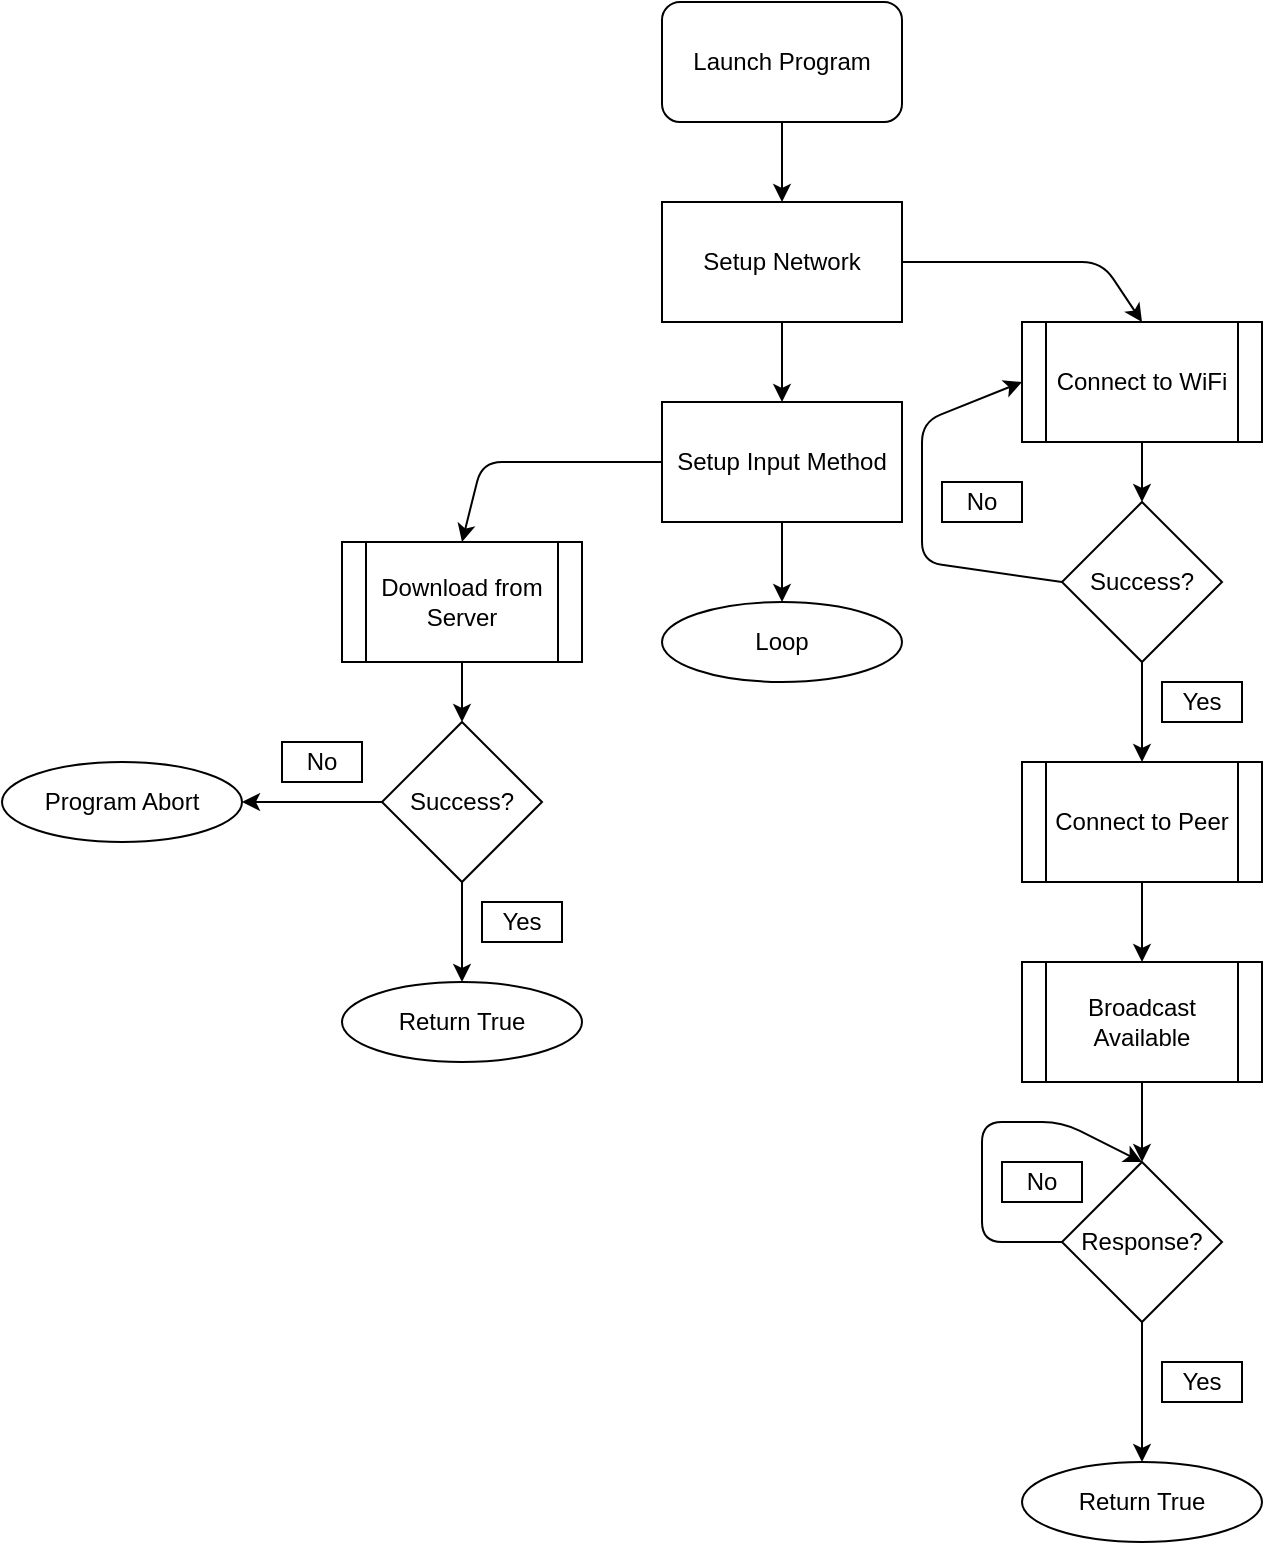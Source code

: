 <mxfile pages="2">
    <diagram id="F1i1hxdfabdLGuhgjaKc" name="Setup">
        <mxGraphModel dx="1722" dy="1150" grid="1" gridSize="10" guides="1" tooltips="1" connect="1" arrows="1" fold="1" page="1" pageScale="1" pageWidth="850" pageHeight="1100" math="0" shadow="0">
            <root>
                <mxCell id="0"/>
                <mxCell id="1" parent="0"/>
                <mxCell id="qeaIRBIYdQ5Gw1-lCc7a-2" value="&lt;div&gt;Launch Program&lt;/div&gt;" style="rounded=1;whiteSpace=wrap;html=1;" parent="1" vertex="1">
                    <mxGeometry x="360" y="40" width="120" height="60" as="geometry"/>
                </mxCell>
                <mxCell id="qeaIRBIYdQ5Gw1-lCc7a-3" value="Setup Network" style="rounded=0;whiteSpace=wrap;html=1;" parent="1" vertex="1">
                    <mxGeometry x="360" y="140" width="120" height="60" as="geometry"/>
                </mxCell>
                <mxCell id="qeaIRBIYdQ5Gw1-lCc7a-4" value="" style="endArrow=classic;html=1;exitX=0.5;exitY=1;exitDx=0;exitDy=0;entryX=0.5;entryY=0;entryDx=0;entryDy=0;" parent="1" source="qeaIRBIYdQ5Gw1-lCc7a-2" target="qeaIRBIYdQ5Gw1-lCc7a-3" edge="1">
                    <mxGeometry width="50" height="50" relative="1" as="geometry">
                        <mxPoint x="410" y="490" as="sourcePoint"/>
                        <mxPoint x="460" y="440" as="targetPoint"/>
                    </mxGeometry>
                </mxCell>
                <mxCell id="qeaIRBIYdQ5Gw1-lCc7a-5" value="Connect to WiFi" style="shape=process;whiteSpace=wrap;html=1;backgroundOutline=1;" parent="1" vertex="1">
                    <mxGeometry x="540" y="200" width="120" height="60" as="geometry"/>
                </mxCell>
                <mxCell id="qeaIRBIYdQ5Gw1-lCc7a-6" value="Connect to Peer" style="shape=process;whiteSpace=wrap;html=1;backgroundOutline=1;" parent="1" vertex="1">
                    <mxGeometry x="540" y="420" width="120" height="60" as="geometry"/>
                </mxCell>
                <mxCell id="qeaIRBIYdQ5Gw1-lCc7a-8" value="" style="endArrow=classic;html=1;exitX=1;exitY=0.5;exitDx=0;exitDy=0;entryX=0.5;entryY=0;entryDx=0;entryDy=0;" parent="1" source="qeaIRBIYdQ5Gw1-lCc7a-3" target="qeaIRBIYdQ5Gw1-lCc7a-5" edge="1">
                    <mxGeometry width="50" height="50" relative="1" as="geometry">
                        <mxPoint x="490" y="290" as="sourcePoint"/>
                        <mxPoint x="580" y="440" as="targetPoint"/>
                        <Array as="points">
                            <mxPoint x="580" y="170"/>
                        </Array>
                    </mxGeometry>
                </mxCell>
                <mxCell id="qeaIRBIYdQ5Gw1-lCc7a-9" value="" style="endArrow=classic;html=1;exitX=0.5;exitY=1;exitDx=0;exitDy=0;entryX=0.5;entryY=0;entryDx=0;entryDy=0;" parent="1" source="qeaIRBIYdQ5Gw1-lCc7a-10" target="qeaIRBIYdQ5Gw1-lCc7a-6" edge="1">
                    <mxGeometry width="50" height="50" relative="1" as="geometry">
                        <mxPoint x="530" y="540" as="sourcePoint"/>
                        <mxPoint x="580" y="490" as="targetPoint"/>
                    </mxGeometry>
                </mxCell>
                <mxCell id="qeaIRBIYdQ5Gw1-lCc7a-10" value="Success?" style="rhombus;whiteSpace=wrap;html=1;" parent="1" vertex="1">
                    <mxGeometry x="560" y="290" width="80" height="80" as="geometry"/>
                </mxCell>
                <mxCell id="qeaIRBIYdQ5Gw1-lCc7a-11" value="" style="endArrow=classic;html=1;exitX=0.5;exitY=1;exitDx=0;exitDy=0;entryX=0.5;entryY=0;entryDx=0;entryDy=0;" parent="1" source="qeaIRBIYdQ5Gw1-lCc7a-5" target="qeaIRBIYdQ5Gw1-lCc7a-10" edge="1">
                    <mxGeometry width="50" height="50" relative="1" as="geometry">
                        <mxPoint x="530" y="540" as="sourcePoint"/>
                        <mxPoint x="580" y="490" as="targetPoint"/>
                    </mxGeometry>
                </mxCell>
                <mxCell id="qeaIRBIYdQ5Gw1-lCc7a-12" value="" style="endArrow=classic;html=1;exitX=0;exitY=0.5;exitDx=0;exitDy=0;entryX=0;entryY=0.5;entryDx=0;entryDy=0;" parent="1" source="qeaIRBIYdQ5Gw1-lCc7a-10" target="qeaIRBIYdQ5Gw1-lCc7a-5" edge="1">
                    <mxGeometry width="50" height="50" relative="1" as="geometry">
                        <mxPoint x="530" y="490" as="sourcePoint"/>
                        <mxPoint x="580" y="440" as="targetPoint"/>
                        <Array as="points">
                            <mxPoint x="490" y="320"/>
                            <mxPoint x="490" y="250"/>
                        </Array>
                    </mxGeometry>
                </mxCell>
                <mxCell id="fdaKXgfW-mRsaEuUiRox-1" value="No" style="rounded=0;whiteSpace=wrap;html=1;" parent="1" vertex="1">
                    <mxGeometry x="500" y="280" width="40" height="20" as="geometry"/>
                </mxCell>
                <mxCell id="qeaIRBIYdQ5Gw1-lCc7a-13" value="Response?" style="rhombus;whiteSpace=wrap;html=1;" parent="1" vertex="1">
                    <mxGeometry x="560" y="620" width="80" height="80" as="geometry"/>
                </mxCell>
                <mxCell id="fdaKXgfW-mRsaEuUiRox-2" value="Yes" style="rounded=0;whiteSpace=wrap;html=1;" parent="1" vertex="1">
                    <mxGeometry x="610" y="380" width="40" height="20" as="geometry"/>
                </mxCell>
                <mxCell id="qeaIRBIYdQ5Gw1-lCc7a-14" value="" style="endArrow=classic;html=1;exitX=0.5;exitY=1;exitDx=0;exitDy=0;entryX=0.5;entryY=0;entryDx=0;entryDy=0;" parent="1" source="qeaIRBIYdQ5Gw1-lCc7a-6" target="qeaIRBIYdQ5Gw1-lCc7a-16" edge="1">
                    <mxGeometry width="50" height="50" relative="1" as="geometry">
                        <mxPoint x="530" y="500" as="sourcePoint"/>
                        <mxPoint x="580" y="450" as="targetPoint"/>
                    </mxGeometry>
                </mxCell>
                <mxCell id="qeaIRBIYdQ5Gw1-lCc7a-16" value="Broadcast Available" style="shape=process;whiteSpace=wrap;html=1;backgroundOutline=1;" parent="1" vertex="1">
                    <mxGeometry x="540" y="520" width="120" height="60" as="geometry"/>
                </mxCell>
                <mxCell id="qeaIRBIYdQ5Gw1-lCc7a-17" value="" style="endArrow=classic;html=1;exitX=0.5;exitY=1;exitDx=0;exitDy=0;entryX=0.5;entryY=0;entryDx=0;entryDy=0;" parent="1" source="qeaIRBIYdQ5Gw1-lCc7a-16" target="qeaIRBIYdQ5Gw1-lCc7a-13" edge="1">
                    <mxGeometry width="50" height="50" relative="1" as="geometry">
                        <mxPoint x="350" y="600" as="sourcePoint"/>
                        <mxPoint x="400" y="550" as="targetPoint"/>
                    </mxGeometry>
                </mxCell>
                <mxCell id="fdaKXgfW-mRsaEuUiRox-4" value="Yes" style="rounded=0;whiteSpace=wrap;html=1;" parent="1" vertex="1">
                    <mxGeometry x="610" y="720" width="40" height="20" as="geometry"/>
                </mxCell>
                <mxCell id="qeaIRBIYdQ5Gw1-lCc7a-18" value="" style="endArrow=classic;html=1;exitX=0;exitY=0.5;exitDx=0;exitDy=0;entryX=0.5;entryY=0;entryDx=0;entryDy=0;" parent="1" source="qeaIRBIYdQ5Gw1-lCc7a-13" target="qeaIRBIYdQ5Gw1-lCc7a-13" edge="1">
                    <mxGeometry width="50" height="50" relative="1" as="geometry">
                        <mxPoint x="530" y="530" as="sourcePoint"/>
                        <mxPoint x="580" y="600" as="targetPoint"/>
                        <Array as="points">
                            <mxPoint x="520" y="660"/>
                            <mxPoint x="520" y="600"/>
                            <mxPoint x="560" y="600"/>
                        </Array>
                    </mxGeometry>
                </mxCell>
                <mxCell id="qeaIRBIYdQ5Gw1-lCc7a-19" value="No" style="rounded=0;whiteSpace=wrap;html=1;" parent="1" vertex="1">
                    <mxGeometry x="530" y="620" width="40" height="20" as="geometry"/>
                </mxCell>
                <mxCell id="qeaIRBIYdQ5Gw1-lCc7a-20" value="Setup Input Method" style="rounded=0;whiteSpace=wrap;html=1;" parent="1" vertex="1">
                    <mxGeometry x="360" y="240" width="120" height="60" as="geometry"/>
                </mxCell>
                <mxCell id="qeaIRBIYdQ5Gw1-lCc7a-22" value="" style="endArrow=classic;html=1;exitX=0.5;exitY=1;exitDx=0;exitDy=0;entryX=0.5;entryY=0;entryDx=0;entryDy=0;" parent="1" source="qeaIRBIYdQ5Gw1-lCc7a-3" target="qeaIRBIYdQ5Gw1-lCc7a-20" edge="1">
                    <mxGeometry width="50" height="50" relative="1" as="geometry">
                        <mxPoint x="410" y="610" as="sourcePoint"/>
                        <mxPoint x="460" y="560" as="targetPoint"/>
                    </mxGeometry>
                </mxCell>
                <mxCell id="qeaIRBIYdQ5Gw1-lCc7a-23" value="Return True" style="ellipse;whiteSpace=wrap;html=1;" parent="1" vertex="1">
                    <mxGeometry x="540" y="770" width="120" height="40" as="geometry"/>
                </mxCell>
                <mxCell id="qeaIRBIYdQ5Gw1-lCc7a-24" value="" style="endArrow=classic;html=1;exitX=0.5;exitY=1;exitDx=0;exitDy=0;entryX=0.5;entryY=0;entryDx=0;entryDy=0;" parent="1" source="qeaIRBIYdQ5Gw1-lCc7a-13" target="qeaIRBIYdQ5Gw1-lCc7a-23" edge="1">
                    <mxGeometry width="50" height="50" relative="1" as="geometry">
                        <mxPoint x="410" y="620" as="sourcePoint"/>
                        <mxPoint x="460" y="570" as="targetPoint"/>
                    </mxGeometry>
                </mxCell>
                <mxCell id="fdaKXgfW-mRsaEuUiRox-16" value="" style="endArrow=classic;html=1;exitX=0;exitY=0.5;exitDx=0;exitDy=0;entryX=0.5;entryY=0;entryDx=0;entryDy=0;" parent="1" source="qeaIRBIYdQ5Gw1-lCc7a-20" target="fdaKXgfW-mRsaEuUiRox-17" edge="1">
                    <mxGeometry width="50" height="50" relative="1" as="geometry">
                        <mxPoint x="400" y="430" as="sourcePoint"/>
                        <mxPoint x="260" y="330" as="targetPoint"/>
                        <Array as="points">
                            <mxPoint x="270" y="270"/>
                        </Array>
                    </mxGeometry>
                </mxCell>
                <mxCell id="fdaKXgfW-mRsaEuUiRox-19" style="edgeStyle=orthogonalEdgeStyle;rounded=0;orthogonalLoop=1;jettySize=auto;html=1;entryX=0.5;entryY=0;entryDx=0;entryDy=0;" parent="1" source="fdaKXgfW-mRsaEuUiRox-17" target="fdaKXgfW-mRsaEuUiRox-18" edge="1">
                    <mxGeometry relative="1" as="geometry"/>
                </mxCell>
                <mxCell id="fdaKXgfW-mRsaEuUiRox-17" value="Download from Server" style="shape=process;whiteSpace=wrap;html=1;backgroundOutline=1;" parent="1" vertex="1">
                    <mxGeometry x="200" y="310" width="120" height="60" as="geometry"/>
                </mxCell>
                <mxCell id="fdaKXgfW-mRsaEuUiRox-18" value="Success?" style="rhombus;whiteSpace=wrap;html=1;" parent="1" vertex="1">
                    <mxGeometry x="220" y="400" width="80" height="80" as="geometry"/>
                </mxCell>
                <mxCell id="fdaKXgfW-mRsaEuUiRox-20" value="" style="endArrow=classic;html=1;exitX=0;exitY=0.5;exitDx=0;exitDy=0;" parent="1" source="fdaKXgfW-mRsaEuUiRox-18" edge="1">
                    <mxGeometry width="50" height="50" relative="1" as="geometry">
                        <mxPoint x="140" y="490" as="sourcePoint"/>
                        <mxPoint x="150" y="440" as="targetPoint"/>
                        <Array as="points"/>
                    </mxGeometry>
                </mxCell>
                <mxCell id="fdaKXgfW-mRsaEuUiRox-21" value="Program Abort" style="ellipse;whiteSpace=wrap;html=1;" parent="1" vertex="1">
                    <mxGeometry x="30" y="420" width="120" height="40" as="geometry"/>
                </mxCell>
                <mxCell id="fdaKXgfW-mRsaEuUiRox-22" value="" style="endArrow=classic;html=1;exitX=0.5;exitY=1;exitDx=0;exitDy=0;" parent="1" source="fdaKXgfW-mRsaEuUiRox-18" edge="1">
                    <mxGeometry width="50" height="50" relative="1" as="geometry">
                        <mxPoint x="400" y="440" as="sourcePoint"/>
                        <mxPoint x="260" y="530" as="targetPoint"/>
                    </mxGeometry>
                </mxCell>
                <mxCell id="fdaKXgfW-mRsaEuUiRox-24" value="Return True" style="ellipse;whiteSpace=wrap;html=1;" parent="1" vertex="1">
                    <mxGeometry x="200" y="530" width="120" height="40" as="geometry"/>
                </mxCell>
                <mxCell id="fdaKXgfW-mRsaEuUiRox-25" value="Yes" style="rounded=0;whiteSpace=wrap;html=1;" parent="1" vertex="1">
                    <mxGeometry x="270" y="490" width="40" height="20" as="geometry"/>
                </mxCell>
                <mxCell id="fdaKXgfW-mRsaEuUiRox-26" value="No" style="rounded=0;whiteSpace=wrap;html=1;" parent="1" vertex="1">
                    <mxGeometry x="170" y="410" width="40" height="20" as="geometry"/>
                </mxCell>
                <mxCell id="qeaIRBIYdQ5Gw1-lCc7a-30" value="Loop" style="ellipse;whiteSpace=wrap;html=1;" parent="1" vertex="1">
                    <mxGeometry x="360" y="340" width="120" height="40" as="geometry"/>
                </mxCell>
                <mxCell id="qeaIRBIYdQ5Gw1-lCc7a-31" value="" style="endArrow=classic;html=1;exitX=0.5;exitY=1;exitDx=0;exitDy=0;entryX=0.5;entryY=0;entryDx=0;entryDy=0;" parent="1" source="qeaIRBIYdQ5Gw1-lCc7a-20" target="qeaIRBIYdQ5Gw1-lCc7a-30" edge="1">
                    <mxGeometry width="50" height="50" relative="1" as="geometry">
                        <mxPoint x="410" y="350" as="sourcePoint"/>
                        <mxPoint x="460" y="300" as="targetPoint"/>
                    </mxGeometry>
                </mxCell>
            </root>
        </mxGraphModel>
    </diagram>
    <diagram id="A6FAWKzvOfyH2jUEzqCr" name="Loop">
        &#xa;
        <mxGraphModel dx="2822" dy="1150" grid="1" gridSize="10" guides="1" tooltips="1" connect="1" arrows="1" fold="1" page="1" pageScale="1" pageWidth="1100" pageHeight="850" math="0" shadow="0">
            &#xa;
            <root>
                &#xa;
                <mxCell id="1MvEsiqucxaYDKqLwKRQ-0"/>
                &#xa;
                <mxCell id="1MvEsiqucxaYDKqLwKRQ-1" parent="1MvEsiqucxaYDKqLwKRQ-0"/>
                &#xa;
                <mxCell id="g9Gh-PHZ_sW1Y4kxVaKP-0" style="edgeStyle=orthogonalEdgeStyle;rounded=0;orthogonalLoop=1;jettySize=auto;html=1;exitX=0.5;exitY=1;exitDx=0;exitDy=0;entryX=0.5;entryY=0;entryDx=0;entryDy=0;" parent="1MvEsiqucxaYDKqLwKRQ-1" source="1EK1Y34Sgob8yutezJuh-5" target="mw3kQqjlFQoOoSJSP8UK-0" edge="1">
                    &#xa;
                    <mxGeometry relative="1" as="geometry"/>
                    &#xa;
                </mxCell>
                &#xa;
                <mxCell id="1EK1Y34Sgob8yutezJuh-5" value="Start Loop" style="rounded=1;whiteSpace=wrap;html=1;" parent="1MvEsiqucxaYDKqLwKRQ-1" vertex="1">
                    &#xa;
                    <mxGeometry x="460" y="60" width="120" height="60" as="geometry"/>
                    &#xa;
                </mxCell>
                &#xa;
                <mxCell id="doLA-jpi4b8Hk1IO8FiA-1" style="edgeStyle=orthogonalEdgeStyle;rounded=0;orthogonalLoop=1;jettySize=auto;html=1;exitX=0.5;exitY=1;exitDx=0;exitDy=0;entryX=0.5;entryY=0;entryDx=0;entryDy=0;" parent="1MvEsiqucxaYDKqLwKRQ-1" source="mw3kQqjlFQoOoSJSP8UK-0" target="doLA-jpi4b8Hk1IO8FiA-0" edge="1">
                    &#xa;
                    <mxGeometry relative="1" as="geometry"/>
                    &#xa;
                </mxCell>
                &#xa;
                <mxCell id="mw3kQqjlFQoOoSJSP8UK-0" value="processInputMethod" style="rounded=0;whiteSpace=wrap;html=1;" parent="1MvEsiqucxaYDKqLwKRQ-1" vertex="1">
                    &#xa;
                    <mxGeometry x="460" y="150" width="120" height="60" as="geometry"/>
                    &#xa;
                </mxCell>
                &#xa;
                <mxCell id="mw3kQqjlFQoOoSJSP8UK-15" style="edgeStyle=orthogonalEdgeStyle;rounded=0;orthogonalLoop=1;jettySize=auto;html=1;exitX=0.5;exitY=1;exitDx=0;exitDy=0;entryX=0.5;entryY=0;entryDx=0;entryDy=0;" parent="1MvEsiqucxaYDKqLwKRQ-1" source="mw3kQqjlFQoOoSJSP8UK-2" target="mw3kQqjlFQoOoSJSP8UK-3" edge="1">
                    &#xa;
                    <mxGeometry relative="1" as="geometry"/>
                    &#xa;
                </mxCell>
                &#xa;
                <mxCell id="mw3kQqjlFQoOoSJSP8UK-2" value="Read all Pins" style="shape=process;whiteSpace=wrap;html=1;backgroundOutline=1;" parent="1MvEsiqucxaYDKqLwKRQ-1" vertex="1">
                    &#xa;
                    <mxGeometry x="780" y="200" width="120" height="60" as="geometry"/>
                    &#xa;
                </mxCell>
                &#xa;
                <mxCell id="mw3kQqjlFQoOoSJSP8UK-16" style="edgeStyle=orthogonalEdgeStyle;rounded=0;orthogonalLoop=1;jettySize=auto;html=1;exitX=0.5;exitY=1;exitDx=0;exitDy=0;entryX=0.5;entryY=0;entryDx=0;entryDy=0;" parent="1MvEsiqucxaYDKqLwKRQ-1" source="mw3kQqjlFQoOoSJSP8UK-3" target="mw3kQqjlFQoOoSJSP8UK-4" edge="1">
                    &#xa;
                    <mxGeometry relative="1" as="geometry"/>
                    &#xa;
                </mxCell>
                &#xa;
                <mxCell id="mw3kQqjlFQoOoSJSP8UK-3" value="&lt;div&gt;InputMethod -&amp;gt; processInput&lt;/div&gt;" style="shape=process;whiteSpace=wrap;html=1;backgroundOutline=1;" parent="1MvEsiqucxaYDKqLwKRQ-1" vertex="1">
                    &#xa;
                    <mxGeometry x="780" y="320" width="120" height="60" as="geometry"/>
                    &#xa;
                </mxCell>
                &#xa;
                <mxCell id="mw3kQqjlFQoOoSJSP8UK-4" value="Write all Pins" style="shape=process;whiteSpace=wrap;html=1;backgroundOutline=1;" parent="1MvEsiqucxaYDKqLwKRQ-1" vertex="1">
                    &#xa;
                    <mxGeometry x="780" y="440" width="120" height="60" as="geometry"/>
                    &#xa;
                </mxCell>
                &#xa;
                <mxCell id="mw3kQqjlFQoOoSJSP8UK-6" value="getIncomingMessage" style="rounded=0;whiteSpace=wrap;html=1;" parent="1MvEsiqucxaYDKqLwKRQ-1" vertex="1">
                    &#xa;
                    <mxGeometry x="-190" y="230" width="120" height="60" as="geometry"/>
                    &#xa;
                </mxCell>
                &#xa;
                <mxCell id="mw3kQqjlFQoOoSJSP8UK-7" value="sendNetworkMessage" style="rounded=0;whiteSpace=wrap;html=1;" parent="1MvEsiqucxaYDKqLwKRQ-1" vertex="1">
                    &#xa;
                    <mxGeometry x="-390" y="510" width="120" height="60" as="geometry"/>
                    &#xa;
                </mxCell>
                &#xa;
                <mxCell id="doLA-jpi4b8Hk1IO8FiA-3" style="edgeStyle=orthogonalEdgeStyle;rounded=0;orthogonalLoop=1;jettySize=auto;html=1;exitX=0.5;exitY=1;exitDx=0;exitDy=0;entryX=0.5;entryY=0;entryDx=0;entryDy=0;" parent="1MvEsiqucxaYDKqLwKRQ-1" source="mw3kQqjlFQoOoSJSP8UK-8" target="kJ7j45__KK4aHd4tXS-V-0" edge="1">
                    &#xa;
                    <mxGeometry relative="1" as="geometry"/>
                    &#xa;
                </mxCell>
                &#xa;
                <mxCell id="mw3kQqjlFQoOoSJSP8UK-8" value="updateDisplay" style="rounded=0;whiteSpace=wrap;html=1;" parent="1MvEsiqucxaYDKqLwKRQ-1" vertex="1">
                    &#xa;
                    <mxGeometry x="460" y="330" width="120" height="60" as="geometry"/>
                    &#xa;
                </mxCell>
                &#xa;
                <mxCell id="mw3kQqjlFQoOoSJSP8UK-9" value="" style="endArrow=classic;html=1;exitX=1;exitY=0.5;exitDx=0;exitDy=0;entryX=0.5;entryY=0;entryDx=0;entryDy=0;" parent="1MvEsiqucxaYDKqLwKRQ-1" source="mw3kQqjlFQoOoSJSP8UK-0" target="mw3kQqjlFQoOoSJSP8UK-2" edge="1">
                    &#xa;
                    <mxGeometry width="50" height="50" relative="1" as="geometry">
                        &#xa;
                        <mxPoint x="670" y="180" as="sourcePoint"/>
                        &#xa;
                        <mxPoint x="720" y="130" as="targetPoint"/>
                        &#xa;
                        <Array as="points">
                            &#xa;
                            <mxPoint x="810" y="180"/>
                            &#xa;
                        </Array>
                        &#xa;
                    </mxGeometry>
                    &#xa;
                </mxCell>
                &#xa;
                <mxCell id="ZY0fEcfw8kmPsTKglEIn-1" style="edgeStyle=orthogonalEdgeStyle;rounded=0;orthogonalLoop=1;jettySize=auto;html=1;exitX=0.5;exitY=1;exitDx=0;exitDy=0;entryX=0.5;entryY=0;entryDx=0;entryDy=0;" parent="1MvEsiqucxaYDKqLwKRQ-1" source="mw3kQqjlFQoOoSJSP8UK-18" target="ZY0fEcfw8kmPsTKglEIn-0" edge="1">
                    &#xa;
                    <mxGeometry relative="1" as="geometry"/>
                    &#xa;
                </mxCell>
                &#xa;
                <mxCell id="mw3kQqjlFQoOoSJSP8UK-18" value="&lt;div&gt;packet available?&lt;/div&gt;" style="rhombus;whiteSpace=wrap;html=1;" parent="1MvEsiqucxaYDKqLwKRQ-1" vertex="1">
                    &#xa;
                    <mxGeometry x="-370" y="270" width="80" height="80" as="geometry"/>
                    &#xa;
                </mxCell>
                &#xa;
                <mxCell id="mw3kQqjlFQoOoSJSP8UK-19" value="" style="endArrow=classic;html=1;exitX=0;exitY=0.5;exitDx=0;exitDy=0;entryX=0.5;entryY=0;entryDx=0;entryDy=0;" parent="1MvEsiqucxaYDKqLwKRQ-1" source="mw3kQqjlFQoOoSJSP8UK-6" target="mw3kQqjlFQoOoSJSP8UK-18" edge="1">
                    &#xa;
                    <mxGeometry width="50" height="50" relative="1" as="geometry">
                        &#xa;
                        <mxPoint x="-270" y="290" as="sourcePoint"/>
                        &#xa;
                        <mxPoint x="-220" y="240" as="targetPoint"/>
                        &#xa;
                        <Array as="points">
                            &#xa;
                            <mxPoint x="-320" y="260"/>
                            &#xa;
                        </Array>
                        &#xa;
                    </mxGeometry>
                    &#xa;
                </mxCell>
                &#xa;
                <mxCell id="ZY0fEcfw8kmPsTKglEIn-0" value="read to buffer" style="shape=process;whiteSpace=wrap;html=1;backgroundOutline=1;" parent="1MvEsiqucxaYDKqLwKRQ-1" vertex="1">
                    &#xa;
                    <mxGeometry x="-390" y="380" width="120" height="60" as="geometry"/>
                    &#xa;
                </mxCell>
                &#xa;
                <mxCell id="ZY0fEcfw8kmPsTKglEIn-2" value="Return" style="ellipse;whiteSpace=wrap;html=1;" parent="1MvEsiqucxaYDKqLwKRQ-1" vertex="1">
                    &#xa;
                    <mxGeometry x="-540" y="370" width="120" height="40" as="geometry"/>
                    &#xa;
                </mxCell>
                &#xa;
                <mxCell id="ZY0fEcfw8kmPsTKglEIn-3" value="" style="endArrow=classic;html=1;exitX=0;exitY=0.5;exitDx=0;exitDy=0;entryX=0.5;entryY=0;entryDx=0;entryDy=0;" parent="1MvEsiqucxaYDKqLwKRQ-1" source="mw3kQqjlFQoOoSJSP8UK-18" target="ZY0fEcfw8kmPsTKglEIn-2" edge="1">
                    &#xa;
                    <mxGeometry width="50" height="50" relative="1" as="geometry">
                        &#xa;
                        <mxPoint x="-480" y="340" as="sourcePoint"/>
                        &#xa;
                        <mxPoint x="-430" y="290" as="targetPoint"/>
                        &#xa;
                        <Array as="points">
                            &#xa;
                            <mxPoint x="-450" y="310"/>
                            &#xa;
                        </Array>
                        &#xa;
                    </mxGeometry>
                    &#xa;
                </mxCell>
                &#xa;
                <mxCell id="ZY0fEcfw8kmPsTKglEIn-6" value="Write to LCD buffer" style="shape=process;whiteSpace=wrap;html=1;backgroundOutline=1;" parent="1MvEsiqucxaYDKqLwKRQ-1" vertex="1">
                    &#xa;
                    <mxGeometry x="620" y="380" width="120" height="60" as="geometry"/>
                    &#xa;
                </mxCell>
                &#xa;
                <mxCell id="ZY0fEcfw8kmPsTKglEIn-7" value="" style="endArrow=classic;html=1;entryX=0.5;entryY=0;entryDx=0;entryDy=0;exitX=1;exitY=0.5;exitDx=0;exitDy=0;" parent="1MvEsiqucxaYDKqLwKRQ-1" source="mw3kQqjlFQoOoSJSP8UK-8" target="ZY0fEcfw8kmPsTKglEIn-6" edge="1">
                    &#xa;
                    <mxGeometry width="50" height="50" relative="1" as="geometry">
                        &#xa;
                        <mxPoint x="630" y="320" as="sourcePoint"/>
                        &#xa;
                        <mxPoint x="530" y="590" as="targetPoint"/>
                        &#xa;
                        <Array as="points">
                            &#xa;
                            <mxPoint x="660" y="360"/>
                            &#xa;
                        </Array>
                        &#xa;
                    </mxGeometry>
                    &#xa;
                </mxCell>
                &#xa;
                <mxCell id="ZY0fEcfw8kmPsTKglEIn-12" style="edgeStyle=orthogonalEdgeStyle;rounded=0;orthogonalLoop=1;jettySize=auto;html=1;exitX=0.5;exitY=1;exitDx=0;exitDy=0;" parent="1MvEsiqucxaYDKqLwKRQ-1" source="ZY0fEcfw8kmPsTKglEIn-9" target="ZY0fEcfw8kmPsTKglEIn-11" edge="1">
                    &#xa;
                    <mxGeometry relative="1" as="geometry"/>
                    &#xa;
                </mxCell>
                &#xa;
                <mxCell id="ZY0fEcfw8kmPsTKglEIn-9" value="message ready?" style="rhombus;whiteSpace=wrap;html=1;" parent="1MvEsiqucxaYDKqLwKRQ-1" vertex="1">
                    &#xa;
                    <mxGeometry x="-230" y="560" width="80" height="80" as="geometry"/>
                    &#xa;
                </mxCell>
                &#xa;
                <mxCell id="ZY0fEcfw8kmPsTKglEIn-10" value="" style="endArrow=classic;html=1;exitX=1;exitY=0.5;exitDx=0;exitDy=0;entryX=0.5;entryY=0;entryDx=0;entryDy=0;" parent="1MvEsiqucxaYDKqLwKRQ-1" source="mw3kQqjlFQoOoSJSP8UK-7" target="ZY0fEcfw8kmPsTKglEIn-9" edge="1">
                    &#xa;
                    <mxGeometry width="50" height="50" relative="1" as="geometry">
                        &#xa;
                        <mxPoint x="-220" y="550" as="sourcePoint"/>
                        &#xa;
                        <mxPoint x="-170" y="500" as="targetPoint"/>
                        &#xa;
                        <Array as="points">
                            &#xa;
                            <mxPoint x="-220" y="540"/>
                            &#xa;
                        </Array>
                        &#xa;
                    </mxGeometry>
                    &#xa;
                </mxCell>
                &#xa;
                <mxCell id="ZY0fEcfw8kmPsTKglEIn-11" value="Send UDP packet" style="shape=process;whiteSpace=wrap;html=1;backgroundOutline=1;" parent="1MvEsiqucxaYDKqLwKRQ-1" vertex="1">
                    &#xa;
                    <mxGeometry x="-250" y="690" width="120" height="60" as="geometry"/>
                    &#xa;
                </mxCell>
                &#xa;
                <mxCell id="ZY0fEcfw8kmPsTKglEIn-13" value="Return" style="ellipse;whiteSpace=wrap;html=1;" parent="1MvEsiqucxaYDKqLwKRQ-1" vertex="1">
                    &#xa;
                    <mxGeometry x="-130" y="640" width="120" height="40" as="geometry"/>
                    &#xa;
                </mxCell>
                &#xa;
                <mxCell id="ZY0fEcfw8kmPsTKglEIn-15" value="" style="endArrow=classic;html=1;entryX=0.5;entryY=0;entryDx=0;entryDy=0;exitX=1;exitY=0.5;exitDx=0;exitDy=0;" parent="1MvEsiqucxaYDKqLwKRQ-1" source="ZY0fEcfw8kmPsTKglEIn-9" target="ZY0fEcfw8kmPsTKglEIn-13" edge="1">
                    &#xa;
                    <mxGeometry width="50" height="50" relative="1" as="geometry">
                        &#xa;
                        <mxPoint x="-150" y="560" as="sourcePoint"/>
                        &#xa;
                        <mxPoint x="-100" y="510" as="targetPoint"/>
                        &#xa;
                        <Array as="points">
                            &#xa;
                            <mxPoint x="-90" y="600"/>
                            &#xa;
                        </Array>
                        &#xa;
                    </mxGeometry>
                    &#xa;
                </mxCell>
                &#xa;
                <mxCell id="ZY0fEcfw8kmPsTKglEIn-17" value="End Loop" style="ellipse;whiteSpace=wrap;html=1;" parent="1MvEsiqucxaYDKqLwKRQ-1" vertex="1">
                    &#xa;
                    <mxGeometry x="460" y="510" width="120" height="40" as="geometry"/>
                    &#xa;
                </mxCell>
                &#xa;
                <mxCell id="kJ7j45__KK4aHd4tXS-V-1" style="edgeStyle=orthogonalEdgeStyle;rounded=0;orthogonalLoop=1;jettySize=auto;html=1;exitX=0.5;exitY=1;exitDx=0;exitDy=0;entryX=0.5;entryY=0;entryDx=0;entryDy=0;" parent="1MvEsiqucxaYDKqLwKRQ-1" source="kJ7j45__KK4aHd4tXS-V-0" target="ZY0fEcfw8kmPsTKglEIn-17" edge="1">
                    &#xa;
                    <mxGeometry relative="1" as="geometry"/>
                    &#xa;
                </mxCell>
                &#xa;
                <mxCell id="kJ7j45__KK4aHd4tXS-V-0" value="printErrorCodes" style="rounded=0;whiteSpace=wrap;html=1;" parent="1MvEsiqucxaYDKqLwKRQ-1" vertex="1">
                    &#xa;
                    <mxGeometry x="460" y="420" width="120" height="60" as="geometry"/>
                    &#xa;
                </mxCell>
                &#xa;
                <mxCell id="doLA-jpi4b8Hk1IO8FiA-4" style="edgeStyle=orthogonalEdgeStyle;rounded=0;orthogonalLoop=1;jettySize=auto;html=1;exitX=0.5;exitY=1;exitDx=0;exitDy=0;entryX=0.5;entryY=0;entryDx=0;entryDy=0;" parent="1MvEsiqucxaYDKqLwKRQ-1" source="doLA-jpi4b8Hk1IO8FiA-0" target="mw3kQqjlFQoOoSJSP8UK-8" edge="1">
                    &#xa;
                    <mxGeometry relative="1" as="geometry"/>
                    &#xa;
                </mxCell>
                &#xa;
                <mxCell id="doLA-jpi4b8Hk1IO8FiA-0" value="processNetwork" style="rounded=0;whiteSpace=wrap;html=1;" parent="1MvEsiqucxaYDKqLwKRQ-1" vertex="1">
                    &#xa;
                    <mxGeometry x="460" y="240" width="120" height="60" as="geometry"/>
                    &#xa;
                </mxCell>
                &#xa;
                <mxCell id="doLA-jpi4b8Hk1IO8FiA-7" value="" style="endArrow=classic;html=1;exitX=0;exitY=0.5;exitDx=0;exitDy=0;entryX=0.5;entryY=0;entryDx=0;entryDy=0;" parent="1MvEsiqucxaYDKqLwKRQ-1" source="doLA-jpi4b8Hk1IO8FiA-0" target="qY3-EKNX8QCw9hwLt9p1-0" edge="1">
                    &#xa;
                    <mxGeometry width="50" height="50" relative="1" as="geometry">
                        &#xa;
                        <mxPoint x="240" y="270" as="sourcePoint"/>
                        &#xa;
                        <mxPoint x="350" y="300" as="targetPoint"/>
                        &#xa;
                        <Array as="points">
                            &#xa;
                            <mxPoint x="380" y="270"/>
                            &#xa;
                        </Array>
                        &#xa;
                    </mxGeometry>
                    &#xa;
                </mxCell>
                &#xa;
                <mxCell id="qY3-EKNX8QCw9hwLt9p1-0" value="network -&amp;gt; processUpdates" style="shape=process;whiteSpace=wrap;html=1;backgroundOutline=1;" parent="1MvEsiqucxaYDKqLwKRQ-1" vertex="1">
                    &#xa;
                    <mxGeometry x="250" y="320" width="120" height="60" as="geometry"/>
                    &#xa;
                </mxCell>
                &#xa;
            </root>
            &#xa;
        </mxGraphModel>
        &#xa;
    </diagram>
    <diagram id="SyO-1l2L72q7bp1sNQku" name="Network">
        <mxGraphModel dx="2528" dy="3158" grid="1" gridSize="10" guides="1" tooltips="1" connect="1" arrows="1" fold="1" page="1" pageScale="1" pageWidth="850" pageHeight="1100" background="none" math="0" shadow="0">
            <root>
                <mxCell id="bTJq3DNs9fMaLHm5sGfA-0"/>
                <mxCell id="bTJq3DNs9fMaLHm5sGfA-1" parent="bTJq3DNs9fMaLHm5sGfA-0"/>
                <mxCell id="3BN7P33_SGN1TyGzmTk9-42" value="" style="rounded=0;whiteSpace=wrap;html=1;fillColor=none;strokeWidth=2;strokeColor=#00CC66;" vertex="1" parent="bTJq3DNs9fMaLHm5sGfA-1">
                    <mxGeometry x="690" y="-1010" width="290" height="10" as="geometry"/>
                </mxCell>
                <mxCell id="RbuY-zfJMc9WdDnwju_b-60" value="" style="rounded=0;whiteSpace=wrap;html=1;strokeWidth=2;strokeColor=#FF0000;fillColor=none;glass=0;sketch=0;shadow=0;" parent="bTJq3DNs9fMaLHm5sGfA-1" vertex="1">
                    <mxGeometry y="-1010" width="560" height="900" as="geometry"/>
                </mxCell>
                <mxCell id="bTJq3DNs9fMaLHm5sGfA-5" style="edgeStyle=orthogonalEdgeStyle;rounded=0;orthogonalLoop=1;jettySize=auto;html=1;exitX=0.5;exitY=1;exitDx=0;exitDy=0;entryX=0.5;entryY=0;entryDx=0;entryDy=0;" parent="bTJq3DNs9fMaLHm5sGfA-1" source="bTJq3DNs9fMaLHm5sGfA-2" target="bTJq3DNs9fMaLHm5sGfA-4" edge="1">
                    <mxGeometry relative="1" as="geometry"/>
                </mxCell>
                <mxCell id="bTJq3DNs9fMaLHm5sGfA-2" value="bool: readMessage(char*, short)" style="rounded=1;whiteSpace=wrap;html=1;" parent="bTJq3DNs9fMaLHm5sGfA-1" vertex="1">
                    <mxGeometry x="-420" y="250" width="200" height="60" as="geometry"/>
                </mxCell>
                <mxCell id="2UZZHize3RrbivrRc37m-0" style="edgeStyle=orthogonalEdgeStyle;rounded=0;orthogonalLoop=1;jettySize=auto;html=1;exitX=0.5;exitY=1;exitDx=0;exitDy=0;entryX=0.5;entryY=0;entryDx=0;entryDy=0;" parent="bTJq3DNs9fMaLHm5sGfA-1" source="bTJq3DNs9fMaLHm5sGfA-3" target="bTJq3DNs9fMaLHm5sGfA-13" edge="1">
                    <mxGeometry relative="1" as="geometry"/>
                </mxCell>
                <mxCell id="bTJq3DNs9fMaLHm5sGfA-3" value="bool: writeMessage(char*, MESSAGE_TYPE)" style="rounded=1;whiteSpace=wrap;html=1;" parent="bTJq3DNs9fMaLHm5sGfA-1" vertex="1">
                    <mxGeometry x="680" y="640" width="260" height="60" as="geometry"/>
                </mxCell>
                <mxCell id="bTJq3DNs9fMaLHm5sGfA-7" style="edgeStyle=orthogonalEdgeStyle;rounded=0;orthogonalLoop=1;jettySize=auto;html=1;exitX=0.5;exitY=1;exitDx=0;exitDy=0;entryX=0.5;entryY=0;entryDx=0;entryDy=0;" parent="bTJq3DNs9fMaLHm5sGfA-1" source="bTJq3DNs9fMaLHm5sGfA-4" target="bTJq3DNs9fMaLHm5sGfA-6" edge="1">
                    <mxGeometry relative="1" as="geometry"/>
                </mxCell>
                <mxCell id="bTJq3DNs9fMaLHm5sGfA-4" value="read udp buffer" style="shape=process;whiteSpace=wrap;html=1;backgroundOutline=1;" parent="bTJq3DNs9fMaLHm5sGfA-1" vertex="1">
                    <mxGeometry x="-380" y="330" width="120" height="60" as="geometry"/>
                </mxCell>
                <mxCell id="bTJq3DNs9fMaLHm5sGfA-9" style="edgeStyle=orthogonalEdgeStyle;rounded=0;orthogonalLoop=1;jettySize=auto;html=1;exitX=0.5;exitY=1;exitDx=0;exitDy=0;entryX=0.5;entryY=0;entryDx=0;entryDy=0;" parent="bTJq3DNs9fMaLHm5sGfA-1" source="bTJq3DNs9fMaLHm5sGfA-6" target="bTJq3DNs9fMaLHm5sGfA-8" edge="1">
                    <mxGeometry relative="1" as="geometry"/>
                </mxCell>
                <mxCell id="bTJq3DNs9fMaLHm5sGfA-6" value="deserialize json" style="shape=process;whiteSpace=wrap;html=1;backgroundOutline=1;" parent="bTJq3DNs9fMaLHm5sGfA-1" vertex="1">
                    <mxGeometry x="-380" y="410" width="120" height="60" as="geometry"/>
                </mxCell>
                <mxCell id="bTJq3DNs9fMaLHm5sGfA-8" value="update char*" style="shape=process;whiteSpace=wrap;html=1;backgroundOutline=1;" parent="bTJq3DNs9fMaLHm5sGfA-1" vertex="1">
                    <mxGeometry x="-380" y="490" width="120" height="60" as="geometry"/>
                </mxCell>
                <mxCell id="bTJq3DNs9fMaLHm5sGfA-11" value="udp.write()" style="rounded=0;whiteSpace=wrap;html=1;" parent="bTJq3DNs9fMaLHm5sGfA-1" vertex="1">
                    <mxGeometry x="750" y="1040" width="120" height="60" as="geometry"/>
                </mxCell>
                <mxCell id="bTJq3DNs9fMaLHm5sGfA-16" style="edgeStyle=orthogonalEdgeStyle;rounded=0;orthogonalLoop=1;jettySize=auto;html=1;exitX=0.5;exitY=1;exitDx=0;exitDy=0;entryX=0.5;entryY=0;entryDx=0;entryDy=0;" parent="bTJq3DNs9fMaLHm5sGfA-1" source="bTJq3DNs9fMaLHm5sGfA-13" target="bTJq3DNs9fMaLHm5sGfA-15" edge="1">
                    <mxGeometry relative="1" as="geometry"/>
                </mxCell>
                <mxCell id="bTJq3DNs9fMaLHm5sGfA-13" value="createMessage()" style="rounded=0;whiteSpace=wrap;html=1;" parent="bTJq3DNs9fMaLHm5sGfA-1" vertex="1">
                    <mxGeometry x="750" y="720" width="120" height="60" as="geometry"/>
                </mxCell>
                <mxCell id="bTJq3DNs9fMaLHm5sGfA-18" style="edgeStyle=orthogonalEdgeStyle;rounded=0;orthogonalLoop=1;jettySize=auto;html=1;exitX=0.5;exitY=1;exitDx=0;exitDy=0;entryX=0.5;entryY=0;entryDx=0;entryDy=0;" parent="bTJq3DNs9fMaLHm5sGfA-1" source="bTJq3DNs9fMaLHm5sGfA-15" target="bTJq3DNs9fMaLHm5sGfA-17" edge="1">
                    <mxGeometry relative="1" as="geometry"/>
                </mxCell>
                <mxCell id="bTJq3DNs9fMaLHm5sGfA-15" value="create JSON document" style="shape=process;whiteSpace=wrap;html=1;backgroundOutline=1;" parent="bTJq3DNs9fMaLHm5sGfA-1" vertex="1">
                    <mxGeometry x="750" y="800" width="120" height="60" as="geometry"/>
                </mxCell>
                <mxCell id="bTJq3DNs9fMaLHm5sGfA-20" style="edgeStyle=orthogonalEdgeStyle;rounded=0;orthogonalLoop=1;jettySize=auto;html=1;exitX=0.5;exitY=1;exitDx=0;exitDy=0;entryX=0.5;entryY=0;entryDx=0;entryDy=0;" parent="bTJq3DNs9fMaLHm5sGfA-1" source="bTJq3DNs9fMaLHm5sGfA-17" target="bTJq3DNs9fMaLHm5sGfA-19" edge="1">
                    <mxGeometry relative="1" as="geometry"/>
                </mxCell>
                <mxCell id="bTJq3DNs9fMaLHm5sGfA-17" value="assigns body and header" style="shape=process;whiteSpace=wrap;html=1;backgroundOutline=1;" parent="bTJq3DNs9fMaLHm5sGfA-1" vertex="1">
                    <mxGeometry x="750" y="880" width="120" height="60" as="geometry"/>
                </mxCell>
                <mxCell id="2UZZHize3RrbivrRc37m-1" style="edgeStyle=orthogonalEdgeStyle;rounded=0;orthogonalLoop=1;jettySize=auto;html=1;exitX=0.5;exitY=1;exitDx=0;exitDy=0;" parent="bTJq3DNs9fMaLHm5sGfA-1" source="bTJq3DNs9fMaLHm5sGfA-19" target="bTJq3DNs9fMaLHm5sGfA-11" edge="1">
                    <mxGeometry relative="1" as="geometry"/>
                </mxCell>
                <mxCell id="bTJq3DNs9fMaLHm5sGfA-19" value="serialize payload" style="shape=process;whiteSpace=wrap;html=1;backgroundOutline=1;" parent="bTJq3DNs9fMaLHm5sGfA-1" vertex="1">
                    <mxGeometry x="750" y="960" width="120" height="60" as="geometry"/>
                </mxCell>
                <mxCell id="bTJq3DNs9fMaLHm5sGfA-22" style="edgeStyle=orthogonalEdgeStyle;rounded=0;orthogonalLoop=1;jettySize=auto;html=1;exitX=1;exitY=0.5;exitDx=0;exitDy=0;entryX=0.5;entryY=0;entryDx=0;entryDy=0;" parent="bTJq3DNs9fMaLHm5sGfA-1" source="bTJq3DNs9fMaLHm5sGfA-21" target="bTJq3DNs9fMaLHm5sGfA-2" edge="1">
                    <mxGeometry relative="1" as="geometry"/>
                </mxCell>
                <mxCell id="bTJq3DNs9fMaLHm5sGfA-21" value="loop()" style="ellipse;whiteSpace=wrap;html=1;aspect=fixed;" parent="bTJq3DNs9fMaLHm5sGfA-1" vertex="1">
                    <mxGeometry x="-520" y="190" width="80" height="80" as="geometry"/>
                </mxCell>
                <mxCell id="_OmwmxRg-U55mcFqnciL-1" style="edgeStyle=orthogonalEdgeStyle;rounded=0;orthogonalLoop=1;jettySize=auto;html=1;exitX=1;exitY=0.5;exitDx=0;exitDy=0;entryX=0.5;entryY=0;entryDx=0;entryDy=0;" parent="bTJq3DNs9fMaLHm5sGfA-1" source="4Cs8_tbjtRetZaB3b_zm-1" target="BkxeUZNgwd5ijmGj-kn3-1" edge="1">
                    <mxGeometry relative="1" as="geometry"/>
                </mxCell>
                <mxCell id="UJHPh9H7hof-XcKp5jWN-22" style="edgeStyle=orthogonalEdgeStyle;rounded=0;orthogonalLoop=1;jettySize=auto;html=1;exitX=0.5;exitY=1;exitDx=0;exitDy=0;entryX=0.5;entryY=0;entryDx=0;entryDy=0;" parent="bTJq3DNs9fMaLHm5sGfA-1" source="4Cs8_tbjtRetZaB3b_zm-1" target="UJHPh9H7hof-XcKp5jWN-21" edge="1">
                    <mxGeometry relative="1" as="geometry"/>
                </mxCell>
                <mxCell id="4Cs8_tbjtRetZaB3b_zm-1" value="get messages from router (put in pool)" style="rounded=0;whiteSpace=wrap;html=1;" parent="bTJq3DNs9fMaLHm5sGfA-1" vertex="1">
                    <mxGeometry x="120" y="110" width="120" height="60" as="geometry"/>
                </mxCell>
                <mxCell id="4Cs8_tbjtRetZaB3b_zm-2" style="edgeStyle=orthogonalEdgeStyle;rounded=0;orthogonalLoop=1;jettySize=auto;html=1;exitX=0.5;exitY=1;exitDx=0;exitDy=0;entryX=0.5;entryY=0;entryDx=0;entryDy=0;" parent="bTJq3DNs9fMaLHm5sGfA-1" source="4Cs8_tbjtRetZaB3b_zm-3" target="4Cs8_tbjtRetZaB3b_zm-4" edge="1">
                    <mxGeometry relative="1" as="geometry"/>
                </mxCell>
                <mxCell id="4Cs8_tbjtRetZaB3b_zm-3" value="time delta exceeded" style="rhombus;whiteSpace=wrap;html=1;" parent="bTJq3DNs9fMaLHm5sGfA-1" vertex="1">
                    <mxGeometry x="70" y="380" width="80" height="80" as="geometry"/>
                </mxCell>
                <mxCell id="4Cs8_tbjtRetZaB3b_zm-4" value="break" style="ellipse;whiteSpace=wrap;html=1;" parent="bTJq3DNs9fMaLHm5sGfA-1" vertex="1">
                    <mxGeometry x="120" y="550" width="120" height="40" as="geometry"/>
                </mxCell>
                <mxCell id="4Cs8_tbjtRetZaB3b_zm-5" value="" style="endArrow=classic;html=1;exitX=0;exitY=0.5;exitDx=0;exitDy=0;entryX=0;entryY=0.5;entryDx=0;entryDy=0;" parent="bTJq3DNs9fMaLHm5sGfA-1" source="4Cs8_tbjtRetZaB3b_zm-3" target="4Cs8_tbjtRetZaB3b_zm-1" edge="1">
                    <mxGeometry width="50" height="50" relative="1" as="geometry">
                        <mxPoint x="20" y="230" as="sourcePoint"/>
                        <mxPoint x="70" y="180" as="targetPoint"/>
                        <Array as="points">
                            <mxPoint x="20" y="420"/>
                            <mxPoint x="20" y="140"/>
                        </Array>
                    </mxGeometry>
                </mxCell>
                <mxCell id="4Cs8_tbjtRetZaB3b_zm-6" style="edgeStyle=orthogonalEdgeStyle;rounded=0;orthogonalLoop=1;jettySize=auto;html=1;exitX=0.5;exitY=1;exitDx=0;exitDy=0;entryX=0.5;entryY=0;entryDx=0;entryDy=0;" parent="bTJq3DNs9fMaLHm5sGfA-1" source="4Cs8_tbjtRetZaB3b_zm-8" target="4Cs8_tbjtRetZaB3b_zm-4" edge="1">
                    <mxGeometry relative="1" as="geometry"/>
                </mxCell>
                <mxCell id="4Cs8_tbjtRetZaB3b_zm-7" style="edgeStyle=orthogonalEdgeStyle;rounded=0;orthogonalLoop=1;jettySize=auto;html=1;exitX=0;exitY=0.5;exitDx=0;exitDy=0;" parent="bTJq3DNs9fMaLHm5sGfA-1" source="4Cs8_tbjtRetZaB3b_zm-8" target="4Cs8_tbjtRetZaB3b_zm-3" edge="1">
                    <mxGeometry relative="1" as="geometry"/>
                </mxCell>
                <mxCell id="4Cs8_tbjtRetZaB3b_zm-8" value="buffer empty?" style="rhombus;whiteSpace=wrap;html=1;" parent="bTJq3DNs9fMaLHm5sGfA-1" vertex="1">
                    <mxGeometry x="140" y="290" width="80" height="80" as="geometry"/>
                </mxCell>
                <mxCell id="_OmwmxRg-U55mcFqnciL-0" style="edgeStyle=orthogonalEdgeStyle;rounded=0;orthogonalLoop=1;jettySize=auto;html=1;exitX=0.5;exitY=1;exitDx=0;exitDy=0;entryX=0.5;entryY=0;entryDx=0;entryDy=0;" parent="bTJq3DNs9fMaLHm5sGfA-1" source="BkxeUZNgwd5ijmGj-kn3-0" target="4Cs8_tbjtRetZaB3b_zm-1" edge="1">
                    <mxGeometry relative="1" as="geometry"/>
                </mxCell>
                <mxCell id="BkxeUZNgwd5ijmGj-kn3-0" value="Start Loop" style="rounded=1;whiteSpace=wrap;html=1;" parent="bTJq3DNs9fMaLHm5sGfA-1" vertex="1">
                    <mxGeometry x="120" y="20" width="120" height="60" as="geometry"/>
                </mxCell>
                <mxCell id="BkxeUZNgwd5ijmGj-kn3-13" style="edgeStyle=orthogonalEdgeStyle;rounded=0;orthogonalLoop=1;jettySize=auto;html=1;exitX=0.5;exitY=1;exitDx=0;exitDy=0;entryX=0.5;entryY=0;entryDx=0;entryDy=0;" parent="bTJq3DNs9fMaLHm5sGfA-1" source="BkxeUZNgwd5ijmGj-kn3-1" target="BkxeUZNgwd5ijmGj-kn3-2" edge="1">
                    <mxGeometry relative="1" as="geometry"/>
                </mxCell>
                <mxCell id="BkxeUZNgwd5ijmGj-kn3-18" style="edgeStyle=orthogonalEdgeStyle;rounded=0;orthogonalLoop=1;jettySize=auto;html=1;exitX=1;exitY=0.5;exitDx=0;exitDy=0;entryX=0.5;entryY=0;entryDx=0;entryDy=0;" parent="bTJq3DNs9fMaLHm5sGfA-1" source="BkxeUZNgwd5ijmGj-kn3-1" target="BkxeUZNgwd5ijmGj-kn3-17" edge="1">
                    <mxGeometry relative="1" as="geometry"/>
                </mxCell>
                <mxCell id="BkxeUZNgwd5ijmGj-kn3-1" value="process messages in pool" style="rounded=0;whiteSpace=wrap;html=1;" parent="bTJq3DNs9fMaLHm5sGfA-1" vertex="1">
                    <mxGeometry x="340" y="180" width="120" height="60" as="geometry"/>
                </mxCell>
                <mxCell id="BkxeUZNgwd5ijmGj-kn3-14" style="edgeStyle=orthogonalEdgeStyle;rounded=0;orthogonalLoop=1;jettySize=auto;html=1;exitX=0.5;exitY=1;exitDx=0;exitDy=0;entryX=0.5;entryY=0;entryDx=0;entryDy=0;" parent="bTJq3DNs9fMaLHm5sGfA-1" source="BkxeUZNgwd5ijmGj-kn3-2" target="BkxeUZNgwd5ijmGj-kn3-10" edge="1">
                    <mxGeometry relative="1" as="geometry"/>
                </mxCell>
                <mxCell id="BkxeUZNgwd5ijmGj-kn3-2" value="loop through incoming pool for each MESSAGE_TYPE" style="shape=process;whiteSpace=wrap;html=1;backgroundOutline=1;" parent="bTJq3DNs9fMaLHm5sGfA-1" vertex="1">
                    <mxGeometry x="340" y="270" width="120" height="60" as="geometry"/>
                </mxCell>
                <mxCell id="BkxeUZNgwd5ijmGj-kn3-3" style="edgeStyle=orthogonalEdgeStyle;rounded=0;orthogonalLoop=1;jettySize=auto;html=1;exitX=0.5;exitY=1;exitDx=0;exitDy=0;entryX=0.5;entryY=0;entryDx=0;entryDy=0;" parent="bTJq3DNs9fMaLHm5sGfA-1" source="BkxeUZNgwd5ijmGj-kn3-4" target="BkxeUZNgwd5ijmGj-kn3-5" edge="1">
                    <mxGeometry relative="1" as="geometry"/>
                </mxCell>
                <mxCell id="UJHPh9H7hof-XcKp5jWN-20" style="edgeStyle=orthogonalEdgeStyle;rounded=0;orthogonalLoop=1;jettySize=auto;html=1;exitX=0;exitY=0.5;exitDx=0;exitDy=0;entryX=0;entryY=0.5;entryDx=0;entryDy=0;" parent="bTJq3DNs9fMaLHm5sGfA-1" source="BkxeUZNgwd5ijmGj-kn3-4" target="BkxeUZNgwd5ijmGj-kn3-2" edge="1">
                    <mxGeometry relative="1" as="geometry"/>
                </mxCell>
                <mxCell id="BkxeUZNgwd5ijmGj-kn3-4" value="time delta exceeded" style="rhombus;whiteSpace=wrap;html=1;" parent="bTJq3DNs9fMaLHm5sGfA-1" vertex="1">
                    <mxGeometry x="290" y="630" width="80" height="80" as="geometry"/>
                </mxCell>
                <mxCell id="BkxeUZNgwd5ijmGj-kn3-5" value="break" style="ellipse;whiteSpace=wrap;html=1;" parent="bTJq3DNs9fMaLHm5sGfA-1" vertex="1">
                    <mxGeometry x="340" y="780" width="120" height="40" as="geometry"/>
                </mxCell>
                <mxCell id="BkxeUZNgwd5ijmGj-kn3-6" style="edgeStyle=orthogonalEdgeStyle;rounded=0;orthogonalLoop=1;jettySize=auto;html=1;exitX=0.5;exitY=1;exitDx=0;exitDy=0;entryX=0.5;entryY=0;entryDx=0;entryDy=0;" parent="bTJq3DNs9fMaLHm5sGfA-1" source="BkxeUZNgwd5ijmGj-kn3-8" target="BkxeUZNgwd5ijmGj-kn3-5" edge="1">
                    <mxGeometry relative="1" as="geometry"/>
                </mxCell>
                <mxCell id="BkxeUZNgwd5ijmGj-kn3-7" style="edgeStyle=orthogonalEdgeStyle;rounded=0;orthogonalLoop=1;jettySize=auto;html=1;exitX=0;exitY=0.5;exitDx=0;exitDy=0;" parent="bTJq3DNs9fMaLHm5sGfA-1" source="BkxeUZNgwd5ijmGj-kn3-8" target="BkxeUZNgwd5ijmGj-kn3-4" edge="1">
                    <mxGeometry relative="1" as="geometry"/>
                </mxCell>
                <mxCell id="BkxeUZNgwd5ijmGj-kn3-8" value="pool empty?" style="rhombus;whiteSpace=wrap;html=1;" parent="bTJq3DNs9fMaLHm5sGfA-1" vertex="1">
                    <mxGeometry x="360" y="540" width="80" height="80" as="geometry"/>
                </mxCell>
                <mxCell id="BkxeUZNgwd5ijmGj-kn3-15" style="edgeStyle=orthogonalEdgeStyle;rounded=0;orthogonalLoop=1;jettySize=auto;html=1;exitX=0.5;exitY=1;exitDx=0;exitDy=0;entryX=0.5;entryY=0;entryDx=0;entryDy=0;" parent="bTJq3DNs9fMaLHm5sGfA-1" source="BkxeUZNgwd5ijmGj-kn3-10" target="BkxeUZNgwd5ijmGj-kn3-12" edge="1">
                    <mxGeometry relative="1" as="geometry"/>
                </mxCell>
                <mxCell id="BkxeUZNgwd5ijmGj-kn3-10" value="remove match" style="shape=process;whiteSpace=wrap;html=1;backgroundOutline=1;" parent="bTJq3DNs9fMaLHm5sGfA-1" vertex="1">
                    <mxGeometry x="340" y="360" width="120" height="60" as="geometry"/>
                </mxCell>
                <mxCell id="BkxeUZNgwd5ijmGj-kn3-16" style="edgeStyle=orthogonalEdgeStyle;rounded=0;orthogonalLoop=1;jettySize=auto;html=1;exitX=0.5;exitY=1;exitDx=0;exitDy=0;entryX=0.5;entryY=0;entryDx=0;entryDy=0;" parent="bTJq3DNs9fMaLHm5sGfA-1" source="BkxeUZNgwd5ijmGj-kn3-12" target="BkxeUZNgwd5ijmGj-kn3-8" edge="1">
                    <mxGeometry relative="1" as="geometry"/>
                </mxCell>
                <mxCell id="BkxeUZNgwd5ijmGj-kn3-12" value="process match" style="rounded=0;whiteSpace=wrap;html=1;" parent="bTJq3DNs9fMaLHm5sGfA-1" vertex="1">
                    <mxGeometry x="340" y="450" width="120" height="60" as="geometry"/>
                </mxCell>
                <mxCell id="UJHPh9H7hof-XcKp5jWN-1" style="edgeStyle=orthogonalEdgeStyle;rounded=0;orthogonalLoop=1;jettySize=auto;html=1;exitX=1;exitY=0.5;exitDx=0;exitDy=0;entryX=0.5;entryY=0;entryDx=0;entryDy=0;" parent="bTJq3DNs9fMaLHm5sGfA-1" source="BkxeUZNgwd5ijmGj-kn3-17" target="UJHPh9H7hof-XcKp5jWN-0" edge="1">
                    <mxGeometry relative="1" as="geometry"/>
                </mxCell>
                <mxCell id="UJHPh9H7hof-XcKp5jWN-17" style="edgeStyle=orthogonalEdgeStyle;rounded=0;orthogonalLoop=1;jettySize=auto;html=1;exitX=0.5;exitY=1;exitDx=0;exitDy=0;entryX=0.5;entryY=0;entryDx=0;entryDy=0;" parent="bTJq3DNs9fMaLHm5sGfA-1" source="BkxeUZNgwd5ijmGj-kn3-17" target="UJHPh9H7hof-XcKp5jWN-5" edge="1">
                    <mxGeometry relative="1" as="geometry"/>
                </mxCell>
                <mxCell id="BkxeUZNgwd5ijmGj-kn3-17" value="send network messages" style="rounded=0;whiteSpace=wrap;html=1;" parent="bTJq3DNs9fMaLHm5sGfA-1" vertex="1">
                    <mxGeometry x="560" y="250" width="120" height="60" as="geometry"/>
                </mxCell>
                <mxCell id="UJHPh9H7hof-XcKp5jWN-0" value="End Loop" style="ellipse;whiteSpace=wrap;html=1;" parent="bTJq3DNs9fMaLHm5sGfA-1" vertex="1">
                    <mxGeometry x="730" y="330" width="120" height="40" as="geometry"/>
                </mxCell>
                <mxCell id="UJHPh9H7hof-XcKp5jWN-4" style="edgeStyle=orthogonalEdgeStyle;rounded=0;orthogonalLoop=1;jettySize=auto;html=1;exitX=0.5;exitY=1;exitDx=0;exitDy=0;entryX=0.5;entryY=0;entryDx=0;entryDy=0;" parent="bTJq3DNs9fMaLHm5sGfA-1" source="UJHPh9H7hof-XcKp5jWN-5" target="UJHPh9H7hof-XcKp5jWN-13" edge="1">
                    <mxGeometry relative="1" as="geometry"/>
                </mxCell>
                <mxCell id="UJHPh9H7hof-XcKp5jWN-5" value="loop through outgoing pool for each MESSAGE_TYPE" style="shape=process;whiteSpace=wrap;html=1;backgroundOutline=1;" parent="bTJq3DNs9fMaLHm5sGfA-1" vertex="1">
                    <mxGeometry x="560" y="340" width="120" height="60" as="geometry"/>
                </mxCell>
                <mxCell id="UJHPh9H7hof-XcKp5jWN-6" style="edgeStyle=orthogonalEdgeStyle;rounded=0;orthogonalLoop=1;jettySize=auto;html=1;exitX=0.5;exitY=1;exitDx=0;exitDy=0;entryX=0.5;entryY=0;entryDx=0;entryDy=0;" parent="bTJq3DNs9fMaLHm5sGfA-1" source="UJHPh9H7hof-XcKp5jWN-7" target="UJHPh9H7hof-XcKp5jWN-8" edge="1">
                    <mxGeometry relative="1" as="geometry"/>
                </mxCell>
                <mxCell id="UJHPh9H7hof-XcKp5jWN-19" style="edgeStyle=orthogonalEdgeStyle;rounded=0;orthogonalLoop=1;jettySize=auto;html=1;exitX=0;exitY=0.5;exitDx=0;exitDy=0;entryX=0;entryY=0.5;entryDx=0;entryDy=0;" parent="bTJq3DNs9fMaLHm5sGfA-1" source="UJHPh9H7hof-XcKp5jWN-7" target="UJHPh9H7hof-XcKp5jWN-5" edge="1">
                    <mxGeometry relative="1" as="geometry"/>
                </mxCell>
                <mxCell id="UJHPh9H7hof-XcKp5jWN-7" value="time delta exceeded" style="rhombus;whiteSpace=wrap;html=1;" parent="bTJq3DNs9fMaLHm5sGfA-1" vertex="1">
                    <mxGeometry x="510" y="700" width="80" height="80" as="geometry"/>
                </mxCell>
                <mxCell id="UJHPh9H7hof-XcKp5jWN-8" value="break" style="ellipse;whiteSpace=wrap;html=1;" parent="bTJq3DNs9fMaLHm5sGfA-1" vertex="1">
                    <mxGeometry x="560" y="850" width="120" height="40" as="geometry"/>
                </mxCell>
                <mxCell id="UJHPh9H7hof-XcKp5jWN-9" style="edgeStyle=orthogonalEdgeStyle;rounded=0;orthogonalLoop=1;jettySize=auto;html=1;exitX=0.5;exitY=1;exitDx=0;exitDy=0;entryX=0.5;entryY=0;entryDx=0;entryDy=0;" parent="bTJq3DNs9fMaLHm5sGfA-1" source="UJHPh9H7hof-XcKp5jWN-11" target="UJHPh9H7hof-XcKp5jWN-8" edge="1">
                    <mxGeometry relative="1" as="geometry"/>
                </mxCell>
                <mxCell id="UJHPh9H7hof-XcKp5jWN-10" style="edgeStyle=orthogonalEdgeStyle;rounded=0;orthogonalLoop=1;jettySize=auto;html=1;exitX=0;exitY=0.5;exitDx=0;exitDy=0;" parent="bTJq3DNs9fMaLHm5sGfA-1" source="UJHPh9H7hof-XcKp5jWN-11" target="UJHPh9H7hof-XcKp5jWN-7" edge="1">
                    <mxGeometry relative="1" as="geometry"/>
                </mxCell>
                <mxCell id="UJHPh9H7hof-XcKp5jWN-11" value="pool empty?" style="rhombus;whiteSpace=wrap;html=1;" parent="bTJq3DNs9fMaLHm5sGfA-1" vertex="1">
                    <mxGeometry x="580" y="610" width="80" height="80" as="geometry"/>
                </mxCell>
                <mxCell id="UJHPh9H7hof-XcKp5jWN-12" style="edgeStyle=orthogonalEdgeStyle;rounded=0;orthogonalLoop=1;jettySize=auto;html=1;exitX=0.5;exitY=1;exitDx=0;exitDy=0;entryX=0.5;entryY=0;entryDx=0;entryDy=0;" parent="bTJq3DNs9fMaLHm5sGfA-1" source="UJHPh9H7hof-XcKp5jWN-13" target="UJHPh9H7hof-XcKp5jWN-15" edge="1">
                    <mxGeometry relative="1" as="geometry"/>
                </mxCell>
                <mxCell id="UJHPh9H7hof-XcKp5jWN-13" value="remove match" style="shape=process;whiteSpace=wrap;html=1;backgroundOutline=1;" parent="bTJq3DNs9fMaLHm5sGfA-1" vertex="1">
                    <mxGeometry x="560" y="430" width="120" height="60" as="geometry"/>
                </mxCell>
                <mxCell id="UJHPh9H7hof-XcKp5jWN-14" style="edgeStyle=orthogonalEdgeStyle;rounded=0;orthogonalLoop=1;jettySize=auto;html=1;exitX=0.5;exitY=1;exitDx=0;exitDy=0;entryX=0.5;entryY=0;entryDx=0;entryDy=0;" parent="bTJq3DNs9fMaLHm5sGfA-1" source="UJHPh9H7hof-XcKp5jWN-15" target="UJHPh9H7hof-XcKp5jWN-11" edge="1">
                    <mxGeometry relative="1" as="geometry"/>
                </mxCell>
                <mxCell id="UJHPh9H7hof-XcKp5jWN-18" style="edgeStyle=orthogonalEdgeStyle;rounded=0;orthogonalLoop=1;jettySize=auto;html=1;exitX=1;exitY=0.5;exitDx=0;exitDy=0;entryX=0.5;entryY=0;entryDx=0;entryDy=0;" parent="bTJq3DNs9fMaLHm5sGfA-1" source="UJHPh9H7hof-XcKp5jWN-15" target="bTJq3DNs9fMaLHm5sGfA-3" edge="1">
                    <mxGeometry relative="1" as="geometry"/>
                </mxCell>
                <mxCell id="UJHPh9H7hof-XcKp5jWN-15" value="process match" style="rounded=0;whiteSpace=wrap;html=1;" parent="bTJq3DNs9fMaLHm5sGfA-1" vertex="1">
                    <mxGeometry x="560" y="520" width="120" height="60" as="geometry"/>
                </mxCell>
                <mxCell id="UJHPh9H7hof-XcKp5jWN-23" style="edgeStyle=orthogonalEdgeStyle;rounded=0;orthogonalLoop=1;jettySize=auto;html=1;exitX=0.5;exitY=1;exitDx=0;exitDy=0;entryX=0.5;entryY=0;entryDx=0;entryDy=0;" parent="bTJq3DNs9fMaLHm5sGfA-1" source="UJHPh9H7hof-XcKp5jWN-21" target="4Cs8_tbjtRetZaB3b_zm-8" edge="1">
                    <mxGeometry relative="1" as="geometry"/>
                </mxCell>
                <mxCell id="UJHPh9H7hof-XcKp5jWN-21" value="verify message" style="shape=process;whiteSpace=wrap;html=1;backgroundOutline=1;" parent="bTJq3DNs9fMaLHm5sGfA-1" vertex="1">
                    <mxGeometry x="120" y="200" width="120" height="60" as="geometry"/>
                </mxCell>
                <mxCell id="UJHPh9H7hof-XcKp5jWN-24" value="&lt;h1&gt;TODO&lt;/h1&gt;&lt;p&gt;New queue for message receipts. Loop through queue in process messages in, re-send message on timeout&lt;/p&gt;" style="text;html=1;strokeColor=none;fillColor=none;spacing=5;spacingTop=-20;whiteSpace=wrap;overflow=hidden;rounded=0;" parent="bTJq3DNs9fMaLHm5sGfA-1" vertex="1">
                    <mxGeometry x="610" y="60" width="190" height="120" as="geometry"/>
                </mxCell>
                <mxCell id="UJHPh9H7hof-XcKp5jWN-25" value="NOTE: Do not remove message here! Keep message in queue to resend until receipt confirmred" style="text;html=1;strokeColor=none;fillColor=none;align=center;verticalAlign=middle;whiteSpace=wrap;rounded=0;" parent="bTJq3DNs9fMaLHm5sGfA-1" vertex="1">
                    <mxGeometry x="680" y="450" width="190" height="20" as="geometry"/>
                </mxCell>
                <mxCell id="md0wTxwbnSupprj9a0KZ-0" value="We need a dynamic finite list of idempotency tokens of messages (not confirmation messages) that we have received so that if a confirmtation message isn't received by the other peer, and they resend the message, we know to discard it and send another confirmation message." style="text;html=1;strokeColor=none;fillColor=none;align=center;verticalAlign=middle;whiteSpace=wrap;rounded=0;" parent="bTJq3DNs9fMaLHm5sGfA-1" vertex="1">
                    <mxGeometry x="910" y="55" width="350" height="170" as="geometry"/>
                </mxCell>
                <mxCell id="RbuY-zfJMc9WdDnwju_b-10" style="edgeStyle=orthogonalEdgeStyle;rounded=0;orthogonalLoop=1;jettySize=auto;html=1;exitX=1;exitY=0.5;exitDx=0;exitDy=0;entryX=0;entryY=0.5;entryDx=0;entryDy=0;" parent="bTJq3DNs9fMaLHm5sGfA-1" source="RbuY-zfJMc9WdDnwju_b-0" target="RbuY-zfJMc9WdDnwju_b-2" edge="1">
                    <mxGeometry relative="1" as="geometry"/>
                </mxCell>
                <mxCell id="RbuY-zfJMc9WdDnwju_b-0" value="Start Loop" style="rounded=1;whiteSpace=wrap;html=1;" parent="bTJq3DNs9fMaLHm5sGfA-1" vertex="1">
                    <mxGeometry x="-160" y="-1090" width="120" height="60" as="geometry"/>
                </mxCell>
                <mxCell id="RbuY-zfJMc9WdDnwju_b-11" style="edgeStyle=orthogonalEdgeStyle;rounded=0;orthogonalLoop=1;jettySize=auto;html=1;exitX=0.5;exitY=1;exitDx=0;exitDy=0;entryX=0.5;entryY=0;entryDx=0;entryDy=0;" parent="bTJq3DNs9fMaLHm5sGfA-1" source="RbuY-zfJMc9WdDnwju_b-2" target="md0wTxwbnSupprj9a0KZ-1" edge="1">
                    <mxGeometry relative="1" as="geometry"/>
                </mxCell>
                <mxCell id="RbuY-zfJMc9WdDnwju_b-63" style="edgeStyle=orthogonalEdgeStyle;rounded=0;orthogonalLoop=1;jettySize=auto;html=1;exitX=1;exitY=0.5;exitDx=0;exitDy=0;entryX=0;entryY=0.5;entryDx=0;entryDy=0;" parent="bTJq3DNs9fMaLHm5sGfA-1" source="RbuY-zfJMc9WdDnwju_b-2" target="RbuY-zfJMc9WdDnwju_b-62" edge="1">
                    <mxGeometry relative="1" as="geometry"/>
                </mxCell>
                <mxCell id="RbuY-zfJMc9WdDnwju_b-2" value="get message from router" style="rounded=1;whiteSpace=wrap;html=1;" parent="bTJq3DNs9fMaLHm5sGfA-1" vertex="1">
                    <mxGeometry x="320" y="-1090" width="120" height="60" as="geometry"/>
                </mxCell>
                <mxCell id="RbuY-zfJMc9WdDnwju_b-24" style="edgeStyle=orthogonalEdgeStyle;rounded=0;orthogonalLoop=1;jettySize=auto;html=1;exitX=0.5;exitY=1;exitDx=0;exitDy=0;entryX=0.5;entryY=0;entryDx=0;entryDy=0;" parent="bTJq3DNs9fMaLHm5sGfA-1" source="RbuY-zfJMc9WdDnwju_b-4" target="RbuY-zfJMc9WdDnwju_b-7" edge="1">
                    <mxGeometry relative="1" as="geometry"/>
                </mxCell>
                <mxCell id="RbuY-zfJMc9WdDnwju_b-4" value="stream one message from router buffer" style="shape=process;whiteSpace=wrap;html=1;backgroundOutline=1;" parent="bTJq3DNs9fMaLHm5sGfA-1" vertex="1">
                    <mxGeometry x="320" y="-650" width="120" height="60" as="geometry"/>
                </mxCell>
                <mxCell id="RbuY-zfJMc9WdDnwju_b-5" value="time delta elapsed?" style="rhombus;whiteSpace=wrap;html=1;" parent="bTJq3DNs9fMaLHm5sGfA-1" vertex="1">
                    <mxGeometry x="340" y="-890" width="80" height="80" as="geometry"/>
                </mxCell>
                <mxCell id="RbuY-zfJMc9WdDnwju_b-6" value="buffer empty?" style="rhombus;whiteSpace=wrap;html=1;" parent="bTJq3DNs9fMaLHm5sGfA-1" vertex="1">
                    <mxGeometry x="340" y="-770" width="80" height="80" as="geometry"/>
                </mxCell>
                <mxCell id="RbuY-zfJMc9WdDnwju_b-7" value="ip whitelisted?" style="rhombus;whiteSpace=wrap;html=1;" parent="bTJq3DNs9fMaLHm5sGfA-1" vertex="1">
                    <mxGeometry x="340" y="-550" width="80" height="80" as="geometry"/>
                </mxCell>
                <mxCell id="RbuY-zfJMc9WdDnwju_b-12" style="edgeStyle=orthogonalEdgeStyle;rounded=0;orthogonalLoop=1;jettySize=auto;html=1;exitX=0.5;exitY=1;exitDx=0;exitDy=0;entryX=0.5;entryY=0;entryDx=0;entryDy=0;" parent="bTJq3DNs9fMaLHm5sGfA-1" source="md0wTxwbnSupprj9a0KZ-1" target="RbuY-zfJMc9WdDnwju_b-5" edge="1">
                    <mxGeometry relative="1" as="geometry"/>
                </mxCell>
                <mxCell id="md0wTxwbnSupprj9a0KZ-1" value="record&amp;nbsp;timestamp" style="shape=process;whiteSpace=wrap;html=1;backgroundOutline=1;" parent="bTJq3DNs9fMaLHm5sGfA-1" vertex="1">
                    <mxGeometry x="320" y="-990" width="120" height="60" as="geometry"/>
                </mxCell>
                <mxCell id="RbuY-zfJMc9WdDnwju_b-14" value="break" style="ellipse;whiteSpace=wrap;html=1;" parent="bTJq3DNs9fMaLHm5sGfA-1" vertex="1">
                    <mxGeometry x="180" y="-680" width="120" height="40" as="geometry"/>
                </mxCell>
                <mxCell id="RbuY-zfJMc9WdDnwju_b-18" value="" style="endArrow=classic;html=1;exitX=0.5;exitY=1;exitDx=0;exitDy=0;entryX=0.5;entryY=0;entryDx=0;entryDy=0;" parent="bTJq3DNs9fMaLHm5sGfA-1" source="RbuY-zfJMc9WdDnwju_b-5" target="RbuY-zfJMc9WdDnwju_b-6" edge="1">
                    <mxGeometry relative="1" as="geometry">
                        <mxPoint x="390" y="-790" as="sourcePoint"/>
                        <mxPoint x="490" y="-790" as="targetPoint"/>
                    </mxGeometry>
                </mxCell>
                <mxCell id="RbuY-zfJMc9WdDnwju_b-19" value="No" style="edgeLabel;resizable=0;html=1;align=center;verticalAlign=middle;" parent="RbuY-zfJMc9WdDnwju_b-18" connectable="0" vertex="1">
                    <mxGeometry relative="1" as="geometry"/>
                </mxCell>
                <mxCell id="RbuY-zfJMc9WdDnwju_b-20" value="" style="endArrow=classic;html=1;exitX=0;exitY=0.5;exitDx=0;exitDy=0;entryX=0.5;entryY=0;entryDx=0;entryDy=0;" parent="bTJq3DNs9fMaLHm5sGfA-1" source="RbuY-zfJMc9WdDnwju_b-6" target="RbuY-zfJMc9WdDnwju_b-14" edge="1">
                    <mxGeometry relative="1" as="geometry">
                        <mxPoint x="250" y="-690" as="sourcePoint"/>
                        <mxPoint x="350" y="-690" as="targetPoint"/>
                        <Array as="points">
                            <mxPoint x="240" y="-730"/>
                        </Array>
                    </mxGeometry>
                </mxCell>
                <mxCell id="RbuY-zfJMc9WdDnwju_b-21" value="Yes" style="edgeLabel;resizable=0;html=1;align=center;verticalAlign=middle;" parent="RbuY-zfJMc9WdDnwju_b-20" connectable="0" vertex="1">
                    <mxGeometry relative="1" as="geometry"/>
                </mxCell>
                <mxCell id="RbuY-zfJMc9WdDnwju_b-22" value="" style="endArrow=classic;html=1;exitX=0.5;exitY=1;exitDx=0;exitDy=0;entryX=0.5;entryY=0;entryDx=0;entryDy=0;" parent="bTJq3DNs9fMaLHm5sGfA-1" source="RbuY-zfJMc9WdDnwju_b-6" target="RbuY-zfJMc9WdDnwju_b-4" edge="1">
                    <mxGeometry relative="1" as="geometry">
                        <mxPoint x="430" y="-680" as="sourcePoint"/>
                        <mxPoint x="530" y="-680" as="targetPoint"/>
                    </mxGeometry>
                </mxCell>
                <mxCell id="RbuY-zfJMc9WdDnwju_b-23" value="No" style="edgeLabel;resizable=0;html=1;align=center;verticalAlign=middle;" parent="RbuY-zfJMc9WdDnwju_b-22" connectable="0" vertex="1">
                    <mxGeometry relative="1" as="geometry"/>
                </mxCell>
                <mxCell id="RbuY-zfJMc9WdDnwju_b-32" style="edgeStyle=orthogonalEdgeStyle;rounded=0;orthogonalLoop=1;jettySize=auto;html=1;exitX=0.5;exitY=1;exitDx=0;exitDy=0;entryX=0.5;entryY=0;entryDx=0;entryDy=0;" parent="bTJq3DNs9fMaLHm5sGfA-1" source="RbuY-zfJMc9WdDnwju_b-28" target="RbuY-zfJMc9WdDnwju_b-31" edge="1">
                    <mxGeometry relative="1" as="geometry"/>
                </mxCell>
                <mxCell id="RbuY-zfJMc9WdDnwju_b-28" value="parse message into JSON" style="shape=process;whiteSpace=wrap;html=1;backgroundOutline=1;" parent="bTJq3DNs9fMaLHm5sGfA-1" vertex="1">
                    <mxGeometry x="180" y="-380" width="120" height="60" as="geometry"/>
                </mxCell>
                <mxCell id="RbuY-zfJMc9WdDnwju_b-29" value="" style="endArrow=classic;html=1;exitX=0;exitY=0.5;exitDx=0;exitDy=0;entryX=0.5;entryY=0;entryDx=0;entryDy=0;" parent="bTJq3DNs9fMaLHm5sGfA-1" source="RbuY-zfJMc9WdDnwju_b-7" target="RbuY-zfJMc9WdDnwju_b-39" edge="1">
                    <mxGeometry relative="1" as="geometry">
                        <mxPoint x="470" y="-510" as="sourcePoint"/>
                        <mxPoint x="540" y="-500" as="targetPoint"/>
                        <Array as="points">
                            <mxPoint x="240" y="-510"/>
                        </Array>
                    </mxGeometry>
                </mxCell>
                <mxCell id="RbuY-zfJMc9WdDnwju_b-30" value="Yes" style="edgeLabel;resizable=0;html=1;align=center;verticalAlign=middle;" parent="RbuY-zfJMc9WdDnwju_b-29" connectable="0" vertex="1">
                    <mxGeometry relative="1" as="geometry"/>
                </mxCell>
                <mxCell id="RbuY-zfJMc9WdDnwju_b-31" value="valid JSON?" style="rhombus;whiteSpace=wrap;html=1;" parent="bTJq3DNs9fMaLHm5sGfA-1" vertex="1">
                    <mxGeometry x="200" y="-280" width="80" height="80" as="geometry"/>
                </mxCell>
                <mxCell id="RbuY-zfJMc9WdDnwju_b-37" value="" style="endArrow=classic;html=1;exitX=0;exitY=0.5;exitDx=0;exitDy=0;entryX=0.5;entryY=0;entryDx=0;entryDy=0;" parent="bTJq3DNs9fMaLHm5sGfA-1" source="RbuY-zfJMc9WdDnwju_b-31" target="RbuY-zfJMc9WdDnwju_b-46" edge="1">
                    <mxGeometry relative="1" as="geometry">
                        <mxPoint x="275" y="-200" as="sourcePoint"/>
                        <mxPoint x="325" y="-240" as="targetPoint"/>
                        <Array as="points">
                            <mxPoint x="140" y="-240"/>
                        </Array>
                    </mxGeometry>
                </mxCell>
                <mxCell id="RbuY-zfJMc9WdDnwju_b-38" value="Yes" style="edgeLabel;resizable=0;html=1;align=center;verticalAlign=middle;" parent="RbuY-zfJMc9WdDnwju_b-37" connectable="0" vertex="1">
                    <mxGeometry relative="1" as="geometry"/>
                </mxCell>
                <mxCell id="RbuY-zfJMc9WdDnwju_b-41" style="edgeStyle=orthogonalEdgeStyle;rounded=0;orthogonalLoop=1;jettySize=auto;html=1;exitX=0.5;exitY=1;exitDx=0;exitDy=0;entryX=0.5;entryY=0;entryDx=0;entryDy=0;" parent="bTJq3DNs9fMaLHm5sGfA-1" source="RbuY-zfJMc9WdDnwju_b-39" target="RbuY-zfJMc9WdDnwju_b-28" edge="1">
                    <mxGeometry relative="1" as="geometry">
                        <mxPoint x="240" y="-380" as="targetPoint"/>
                    </mxGeometry>
                </mxCell>
                <mxCell id="RbuY-zfJMc9WdDnwju_b-39" value="decrypt message" style="shape=process;whiteSpace=wrap;html=1;backgroundOutline=1;" parent="bTJq3DNs9fMaLHm5sGfA-1" vertex="1">
                    <mxGeometry x="180" y="-480" width="120" height="60" as="geometry"/>
                </mxCell>
                <mxCell id="RbuY-zfJMc9WdDnwju_b-46" value="add message to queue" style="shape=process;whiteSpace=wrap;html=1;backgroundOutline=1;" parent="bTJq3DNs9fMaLHm5sGfA-1" vertex="1">
                    <mxGeometry x="80" y="-190" width="120" height="60" as="geometry"/>
                </mxCell>
                <mxCell id="RbuY-zfJMc9WdDnwju_b-49" value="" style="endArrow=classic;html=1;exitX=0;exitY=0.5;exitDx=0;exitDy=0;entryX=0.5;entryY=0;entryDx=0;entryDy=0;" parent="bTJq3DNs9fMaLHm5sGfA-1" source="RbuY-zfJMc9WdDnwju_b-5" target="RbuY-zfJMc9WdDnwju_b-14" edge="1">
                    <mxGeometry relative="1" as="geometry">
                        <mxPoint x="160" y="-820" as="sourcePoint"/>
                        <mxPoint x="260" y="-820" as="targetPoint"/>
                        <Array as="points">
                            <mxPoint x="240" y="-850"/>
                        </Array>
                    </mxGeometry>
                </mxCell>
                <mxCell id="RbuY-zfJMc9WdDnwju_b-50" value="Yes" style="edgeLabel;resizable=0;html=1;align=center;verticalAlign=middle;" parent="RbuY-zfJMc9WdDnwju_b-49" connectable="0" vertex="1">
                    <mxGeometry relative="1" as="geometry"/>
                </mxCell>
                <mxCell id="md0wTxwbnSupprj9a0KZ-5" value="discard message" style="shape=process;whiteSpace=wrap;html=1;backgroundOutline=1;" parent="bTJq3DNs9fMaLHm5sGfA-1" vertex="1">
                    <mxGeometry x="420" y="-190" width="120" height="60" as="geometry"/>
                </mxCell>
                <mxCell id="md0wTxwbnSupprj9a0KZ-7" value="" style="endArrow=classic;html=1;exitX=0.5;exitY=1;exitDx=0;exitDy=0;entryX=0;entryY=0.5;entryDx=0;entryDy=0;" parent="bTJq3DNs9fMaLHm5sGfA-1" source="RbuY-zfJMc9WdDnwju_b-7" target="md0wTxwbnSupprj9a0KZ-5" edge="1">
                    <mxGeometry relative="1" as="geometry">
                        <mxPoint x="540" y="-470" as="sourcePoint"/>
                        <mxPoint x="400" y="-140" as="targetPoint"/>
                        <Array as="points">
                            <mxPoint x="380" y="-160"/>
                        </Array>
                    </mxGeometry>
                </mxCell>
                <mxCell id="md0wTxwbnSupprj9a0KZ-8" value="No" style="edgeLabel;resizable=0;html=1;align=center;verticalAlign=middle;" parent="md0wTxwbnSupprj9a0KZ-7" connectable="0" vertex="1">
                    <mxGeometry relative="1" as="geometry"/>
                </mxCell>
                <mxCell id="RbuY-zfJMc9WdDnwju_b-56" value="B" style="endArrow=classic;html=1;exitX=0.5;exitY=1;exitDx=0;exitDy=0;entryX=0;entryY=0.5;entryDx=0;entryDy=0;" parent="bTJq3DNs9fMaLHm5sGfA-1" source="RbuY-zfJMc9WdDnwju_b-31" target="md0wTxwbnSupprj9a0KZ-5" edge="1">
                    <mxGeometry relative="1" as="geometry">
                        <mxPoint x="270" y="-180" as="sourcePoint"/>
                        <mxPoint x="350" y="-160" as="targetPoint"/>
                        <Array as="points">
                            <mxPoint x="240" y="-160"/>
                        </Array>
                    </mxGeometry>
                </mxCell>
                <mxCell id="RbuY-zfJMc9WdDnwju_b-57" value="No" style="edgeLabel;resizable=0;html=1;align=center;verticalAlign=middle;" parent="RbuY-zfJMc9WdDnwju_b-56" connectable="0" vertex="1">
                    <mxGeometry relative="1" as="geometry"/>
                </mxCell>
                <mxCell id="RbuY-zfJMc9WdDnwju_b-58" value="" style="endArrow=classic;html=1;exitX=0.5;exitY=0;exitDx=0;exitDy=0;entryX=1;entryY=0.5;entryDx=0;entryDy=0;" parent="bTJq3DNs9fMaLHm5sGfA-1" source="md0wTxwbnSupprj9a0KZ-5" target="md0wTxwbnSupprj9a0KZ-1" edge="1">
                    <mxGeometry width="50" height="50" relative="1" as="geometry">
                        <mxPoint x="560" y="-290" as="sourcePoint"/>
                        <mxPoint x="560" y="-1000" as="targetPoint"/>
                        <Array as="points">
                            <mxPoint x="480" y="-960"/>
                        </Array>
                    </mxGeometry>
                </mxCell>
                <mxCell id="RbuY-zfJMc9WdDnwju_b-59" value="" style="endArrow=classic;html=1;entryX=0;entryY=0.5;entryDx=0;entryDy=0;exitX=0;exitY=0.5;exitDx=0;exitDy=0;" parent="bTJq3DNs9fMaLHm5sGfA-1" source="RbuY-zfJMc9WdDnwju_b-46" target="md0wTxwbnSupprj9a0KZ-1" edge="1">
                    <mxGeometry width="50" height="50" relative="1" as="geometry">
                        <mxPoint x="40" y="-80" as="sourcePoint"/>
                        <mxPoint x="150" y="-960" as="targetPoint"/>
                        <Array as="points">
                            <mxPoint x="40" y="-160"/>
                            <mxPoint x="40" y="-960"/>
                        </Array>
                    </mxGeometry>
                </mxCell>
                <mxCell id="RbuY-zfJMc9WdDnwju_b-61" value="Add Messages from &quot;Router Buffer&quot;" style="text;html=1;strokeColor=none;fillColor=none;align=center;verticalAlign=middle;whiteSpace=wrap;rounded=0;" parent="bTJq3DNs9fMaLHm5sGfA-1" vertex="1">
                    <mxGeometry y="-1030" width="240" height="20" as="geometry"/>
                </mxCell>
                <mxCell id="RbuY-zfJMc9WdDnwju_b-66" style="edgeStyle=orthogonalEdgeStyle;rounded=0;orthogonalLoop=1;jettySize=auto;html=1;exitX=0.5;exitY=1;exitDx=0;exitDy=0;entryX=0.5;entryY=0;entryDx=0;entryDy=0;" parent="bTJq3DNs9fMaLHm5sGfA-1" source="RbuY-zfJMc9WdDnwju_b-62" target="RbuY-zfJMc9WdDnwju_b-65" edge="1">
                    <mxGeometry relative="1" as="geometry"/>
                </mxCell>
                <mxCell id="RbuY-zfJMc9WdDnwju_b-62" value="process messages in incoming messages queue" style="rounded=1;whiteSpace=wrap;html=1;strokeWidth=1;" parent="bTJq3DNs9fMaLHm5sGfA-1" vertex="1">
                    <mxGeometry x="1070" y="-1090" width="120" height="60" as="geometry"/>
                </mxCell>
                <mxCell id="RbuY-zfJMc9WdDnwju_b-78" style="edgeStyle=orthogonalEdgeStyle;rounded=0;orthogonalLoop=1;jettySize=auto;html=1;exitX=0.5;exitY=1;exitDx=0;exitDy=0;entryX=0.5;entryY=0;entryDx=0;entryDy=0;" parent="bTJq3DNs9fMaLHm5sGfA-1" source="RbuY-zfJMc9WdDnwju_b-65" target="RbuY-zfJMc9WdDnwju_b-69" edge="1">
                    <mxGeometry relative="1" as="geometry"/>
                </mxCell>
                <mxCell id="RbuY-zfJMc9WdDnwju_b-65" value="record timestamp" style="shape=process;whiteSpace=wrap;html=1;backgroundOutline=1;strokeWidth=1;" parent="bTJq3DNs9fMaLHm5sGfA-1" vertex="1">
                    <mxGeometry x="1070" y="-990" width="120" height="60" as="geometry"/>
                </mxCell>
                <mxCell id="RbuY-zfJMc9WdDnwju_b-69" value="time delta elapsed?" style="rhombus;whiteSpace=wrap;html=1;" parent="bTJq3DNs9fMaLHm5sGfA-1" vertex="1">
                    <mxGeometry x="1090" y="-890" width="80" height="80" as="geometry"/>
                </mxCell>
                <mxCell id="3BN7P33_SGN1TyGzmTk9-15" style="edgeStyle=orthogonalEdgeStyle;rounded=0;orthogonalLoop=1;jettySize=auto;html=1;exitX=0.5;exitY=1;exitDx=0;exitDy=0;entryX=0.5;entryY=0;entryDx=0;entryDy=0;" edge="1" parent="bTJq3DNs9fMaLHm5sGfA-1" source="RbuY-zfJMc9WdDnwju_b-70" target="3BN7P33_SGN1TyGzmTk9-10">
                    <mxGeometry relative="1" as="geometry"/>
                </mxCell>
                <mxCell id="RbuY-zfJMc9WdDnwju_b-70" value="queue empty?" style="rhombus;whiteSpace=wrap;html=1;" parent="bTJq3DNs9fMaLHm5sGfA-1" vertex="1">
                    <mxGeometry x="1090" y="-770" width="80" height="80" as="geometry"/>
                </mxCell>
                <mxCell id="RbuY-zfJMc9WdDnwju_b-71" value="break" style="ellipse;whiteSpace=wrap;html=1;" parent="bTJq3DNs9fMaLHm5sGfA-1" vertex="1">
                    <mxGeometry x="910" y="-690" width="120" height="40" as="geometry"/>
                </mxCell>
                <mxCell id="RbuY-zfJMc9WdDnwju_b-72" value="" style="endArrow=classic;html=1;exitX=0.5;exitY=1;exitDx=0;exitDy=0;entryX=0.5;entryY=0;entryDx=0;entryDy=0;" parent="bTJq3DNs9fMaLHm5sGfA-1" source="RbuY-zfJMc9WdDnwju_b-69" target="RbuY-zfJMc9WdDnwju_b-70" edge="1">
                    <mxGeometry relative="1" as="geometry">
                        <mxPoint x="1140" y="-790" as="sourcePoint"/>
                        <mxPoint x="1240" y="-790" as="targetPoint"/>
                    </mxGeometry>
                </mxCell>
                <mxCell id="RbuY-zfJMc9WdDnwju_b-73" value="No" style="edgeLabel;resizable=0;html=1;align=center;verticalAlign=middle;" parent="RbuY-zfJMc9WdDnwju_b-72" connectable="0" vertex="1">
                    <mxGeometry relative="1" as="geometry"/>
                </mxCell>
                <mxCell id="RbuY-zfJMc9WdDnwju_b-74" value="" style="endArrow=classic;html=1;exitX=0;exitY=0.5;exitDx=0;exitDy=0;entryX=0.5;entryY=0;entryDx=0;entryDy=0;" parent="bTJq3DNs9fMaLHm5sGfA-1" source="RbuY-zfJMc9WdDnwju_b-70" target="RbuY-zfJMc9WdDnwju_b-71" edge="1">
                    <mxGeometry relative="1" as="geometry">
                        <mxPoint x="1000" y="-690" as="sourcePoint"/>
                        <mxPoint x="1100" y="-690" as="targetPoint"/>
                        <Array as="points">
                            <mxPoint x="970" y="-730"/>
                        </Array>
                    </mxGeometry>
                </mxCell>
                <mxCell id="RbuY-zfJMc9WdDnwju_b-75" value="Yes" style="edgeLabel;resizable=0;html=1;align=center;verticalAlign=middle;" parent="RbuY-zfJMc9WdDnwju_b-74" connectable="0" vertex="1">
                    <mxGeometry relative="1" as="geometry"/>
                </mxCell>
                <mxCell id="3BN7P33_SGN1TyGzmTk9-10" value="current message == message type?" style="rhombus;whiteSpace=wrap;html=1;" vertex="1" parent="bTJq3DNs9fMaLHm5sGfA-1">
                    <mxGeometry x="1090" y="-650" width="80" height="80" as="geometry"/>
                </mxCell>
                <mxCell id="3BN7P33_SGN1TyGzmTk9-29" style="edgeStyle=orthogonalEdgeStyle;rounded=0;orthogonalLoop=1;jettySize=auto;html=1;exitX=0;exitY=0.5;exitDx=0;exitDy=0;entryX=1;entryY=0.5;entryDx=0;entryDy=0;" edge="1" parent="bTJq3DNs9fMaLHm5sGfA-1" source="3BN7P33_SGN1TyGzmTk9-16" target="3BN7P33_SGN1TyGzmTk9-25">
                    <mxGeometry relative="1" as="geometry"/>
                </mxCell>
                <mxCell id="3BN7P33_SGN1TyGzmTk9-16" value="step currentMsg forward in queue" style="shape=process;whiteSpace=wrap;html=1;backgroundOutline=1;" vertex="1" parent="bTJq3DNs9fMaLHm5sGfA-1">
                    <mxGeometry x="910" y="-530" width="120" height="60" as="geometry"/>
                </mxCell>
                <mxCell id="3BN7P33_SGN1TyGzmTk9-17" value="" style="endArrow=classic;html=1;exitX=0;exitY=0.5;exitDx=0;exitDy=0;entryX=0.5;entryY=0;entryDx=0;entryDy=0;" edge="1" parent="bTJq3DNs9fMaLHm5sGfA-1" source="3BN7P33_SGN1TyGzmTk9-10" target="3BN7P33_SGN1TyGzmTk9-16">
                    <mxGeometry relative="1" as="geometry">
                        <mxPoint x="960" y="-590" as="sourcePoint"/>
                        <mxPoint x="1060" y="-590" as="targetPoint"/>
                        <Array as="points">
                            <mxPoint x="970" y="-610"/>
                        </Array>
                    </mxGeometry>
                </mxCell>
                <mxCell id="3BN7P33_SGN1TyGzmTk9-18" value="No" style="edgeLabel;resizable=0;html=1;align=center;verticalAlign=middle;" connectable="0" vertex="1" parent="3BN7P33_SGN1TyGzmTk9-17">
                    <mxGeometry relative="1" as="geometry"/>
                </mxCell>
                <mxCell id="3BN7P33_SGN1TyGzmTk9-21" value="" style="endArrow=classic;html=1;exitX=0.5;exitY=1;exitDx=0;exitDy=0;entryX=0.5;entryY=0;entryDx=0;entryDy=0;" edge="1" parent="bTJq3DNs9fMaLHm5sGfA-1" source="3BN7P33_SGN1TyGzmTk9-10" target="3BN7P33_SGN1TyGzmTk9-40">
                    <mxGeometry relative="1" as="geometry">
                        <mxPoint x="1200" y="-560" as="sourcePoint"/>
                        <mxPoint x="1170" y="-530" as="targetPoint"/>
                    </mxGeometry>
                </mxCell>
                <mxCell id="3BN7P33_SGN1TyGzmTk9-22" value="Yes" style="edgeLabel;resizable=0;html=1;align=center;verticalAlign=middle;" connectable="0" vertex="1" parent="3BN7P33_SGN1TyGzmTk9-21">
                    <mxGeometry relative="1" as="geometry"/>
                </mxCell>
                <mxCell id="3BN7P33_SGN1TyGzmTk9-25" value="currentMsg == nullptr" style="rhombus;whiteSpace=wrap;html=1;" vertex="1" parent="bTJq3DNs9fMaLHm5sGfA-1">
                    <mxGeometry x="790" y="-540" width="80" height="80" as="geometry"/>
                </mxCell>
                <mxCell id="3BN7P33_SGN1TyGzmTk9-34" style="edgeStyle=orthogonalEdgeStyle;rounded=0;orthogonalLoop=1;jettySize=auto;html=1;exitX=0.5;exitY=1;exitDx=0;exitDy=0;entryX=0.5;entryY=0;entryDx=0;entryDy=0;" edge="1" parent="bTJq3DNs9fMaLHm5sGfA-1" source="3BN7P33_SGN1TyGzmTk9-26" target="3BN7P33_SGN1TyGzmTk9-33">
                    <mxGeometry relative="1" as="geometry"/>
                </mxCell>
                <mxCell id="3BN7P33_SGN1TyGzmTk9-26" value="Increment msg priority filter" style="shape=process;whiteSpace=wrap;html=1;backgroundOutline=1;" vertex="1" parent="bTJq3DNs9fMaLHm5sGfA-1">
                    <mxGeometry x="770" y="-420" width="120" height="60" as="geometry"/>
                </mxCell>
                <mxCell id="3BN7P33_SGN1TyGzmTk9-27" value="" style="endArrow=classic;html=1;exitX=0.5;exitY=1;exitDx=0;exitDy=0;entryX=0.5;entryY=0;entryDx=0;entryDy=0;" edge="1" parent="bTJq3DNs9fMaLHm5sGfA-1" source="3BN7P33_SGN1TyGzmTk9-25" target="3BN7P33_SGN1TyGzmTk9-26">
                    <mxGeometry relative="1" as="geometry">
                        <mxPoint x="830" y="-440" as="sourcePoint"/>
                        <mxPoint x="930" y="-440" as="targetPoint"/>
                    </mxGeometry>
                </mxCell>
                <mxCell id="3BN7P33_SGN1TyGzmTk9-28" value="Yes" style="edgeLabel;resizable=0;html=1;align=center;verticalAlign=middle;" connectable="0" vertex="1" parent="3BN7P33_SGN1TyGzmTk9-27">
                    <mxGeometry relative="1" as="geometry"/>
                </mxCell>
                <mxCell id="3BN7P33_SGN1TyGzmTk9-30" value="" style="endArrow=classic;html=1;exitX=-0.052;exitY=0.51;exitDx=0;exitDy=0;exitPerimeter=0;entryX=0;entryY=0.5;entryDx=0;entryDy=0;" edge="1" parent="bTJq3DNs9fMaLHm5sGfA-1" source="3BN7P33_SGN1TyGzmTk9-25" target="RbuY-zfJMc9WdDnwju_b-65">
                    <mxGeometry relative="1" as="geometry">
                        <mxPoint x="760" y="-460" as="sourcePoint"/>
                        <mxPoint x="850" y="-920" as="targetPoint"/>
                        <Array as="points">
                            <mxPoint x="730" y="-499"/>
                            <mxPoint x="730" y="-960"/>
                        </Array>
                    </mxGeometry>
                </mxCell>
                <mxCell id="3BN7P33_SGN1TyGzmTk9-32" value="No" style="text;html=1;strokeColor=none;fillColor=none;align=center;verticalAlign=middle;whiteSpace=wrap;rounded=0;" vertex="1" parent="bTJq3DNs9fMaLHm5sGfA-1">
                    <mxGeometry x="750" y="-520" width="40" height="20" as="geometry"/>
                </mxCell>
                <mxCell id="3BN7P33_SGN1TyGzmTk9-33" value="msg priority filter == DONE" style="rhombus;whiteSpace=wrap;html=1;" vertex="1" parent="bTJq3DNs9fMaLHm5sGfA-1">
                    <mxGeometry x="790" y="-320" width="80" height="80" as="geometry"/>
                </mxCell>
                <mxCell id="3BN7P33_SGN1TyGzmTk9-35" value="" style="endArrow=classic;html=1;exitX=0;exitY=0.5;exitDx=0;exitDy=0;entryX=0;entryY=0.5;entryDx=0;entryDy=0;" edge="1" parent="bTJq3DNs9fMaLHm5sGfA-1" source="3BN7P33_SGN1TyGzmTk9-33" target="RbuY-zfJMc9WdDnwju_b-65">
                    <mxGeometry width="50" height="50" relative="1" as="geometry">
                        <mxPoint x="670" y="-280" as="sourcePoint"/>
                        <mxPoint x="730" y="-990" as="targetPoint"/>
                        <Array as="points">
                            <mxPoint x="730" y="-280"/>
                            <mxPoint x="730" y="-960"/>
                        </Array>
                    </mxGeometry>
                </mxCell>
                <mxCell id="3BN7P33_SGN1TyGzmTk9-36" value="No" style="text;html=1;strokeColor=none;fillColor=none;align=center;verticalAlign=middle;whiteSpace=wrap;rounded=0;" vertex="1" parent="bTJq3DNs9fMaLHm5sGfA-1">
                    <mxGeometry x="750" y="-300" width="40" height="20" as="geometry"/>
                </mxCell>
                <mxCell id="3BN7P33_SGN1TyGzmTk9-37" value="break" style="ellipse;whiteSpace=wrap;html=1;" vertex="1" parent="bTJq3DNs9fMaLHm5sGfA-1">
                    <mxGeometry x="770" y="-100" width="120" height="40" as="geometry"/>
                </mxCell>
                <mxCell id="3BN7P33_SGN1TyGzmTk9-38" value="" style="endArrow=classic;html=1;exitX=0.5;exitY=1;exitDx=0;exitDy=0;entryX=0.5;entryY=0;entryDx=0;entryDy=0;" edge="1" parent="bTJq3DNs9fMaLHm5sGfA-1" source="3BN7P33_SGN1TyGzmTk9-33" target="3BN7P33_SGN1TyGzmTk9-44">
                    <mxGeometry relative="1" as="geometry">
                        <mxPoint x="850" y="-230" as="sourcePoint"/>
                        <mxPoint x="860" y="-210" as="targetPoint"/>
                    </mxGeometry>
                </mxCell>
                <mxCell id="3BN7P33_SGN1TyGzmTk9-39" value="Yes" style="edgeLabel;resizable=0;html=1;align=center;verticalAlign=middle;" connectable="0" vertex="1" parent="3BN7P33_SGN1TyGzmTk9-38">
                    <mxGeometry relative="1" as="geometry"/>
                </mxCell>
                <mxCell id="3BN7P33_SGN1TyGzmTk9-41" style="edgeStyle=orthogonalEdgeStyle;rounded=0;orthogonalLoop=1;jettySize=auto;html=1;exitX=0;exitY=0.5;exitDx=0;exitDy=0;entryX=1;entryY=0.5;entryDx=0;entryDy=0;" edge="1" parent="bTJq3DNs9fMaLHm5sGfA-1" source="3BN7P33_SGN1TyGzmTk9-40" target="3BN7P33_SGN1TyGzmTk9-16">
                    <mxGeometry relative="1" as="geometry"/>
                </mxCell>
                <mxCell id="3BN7P33_SGN1TyGzmTk9-40" value="process message" style="rounded=1;whiteSpace=wrap;html=1;" vertex="1" parent="bTJq3DNs9fMaLHm5sGfA-1">
                    <mxGeometry x="1070" y="-530" width="120" height="60" as="geometry"/>
                </mxCell>
                <mxCell id="3BN7P33_SGN1TyGzmTk9-43" value="Process Messages in Incoming Message Queue" style="text;html=1;strokeColor=none;fillColor=none;align=center;verticalAlign=middle;whiteSpace=wrap;rounded=0;" vertex="1" parent="bTJq3DNs9fMaLHm5sGfA-1">
                    <mxGeometry x="690" y="-1030" width="280" height="20" as="geometry"/>
                </mxCell>
                <mxCell id="3BN7P33_SGN1TyGzmTk9-45" style="edgeStyle=orthogonalEdgeStyle;rounded=0;orthogonalLoop=1;jettySize=auto;html=1;exitX=0.5;exitY=1;exitDx=0;exitDy=0;entryX=0.5;entryY=0;entryDx=0;entryDy=0;" edge="1" parent="bTJq3DNs9fMaLHm5sGfA-1" source="3BN7P33_SGN1TyGzmTk9-44" target="3BN7P33_SGN1TyGzmTk9-37">
                    <mxGeometry relative="1" as="geometry"/>
                </mxCell>
                <mxCell id="3BN7P33_SGN1TyGzmTk9-44" value="destroy queue" style="shape=process;whiteSpace=wrap;html=1;backgroundOutline=1;strokeWidth=1;" vertex="1" parent="bTJq3DNs9fMaLHm5sGfA-1">
                    <mxGeometry x="770" y="-200" width="120" height="60" as="geometry"/>
                </mxCell>
                <mxCell id="3BN7P33_SGN1TyGzmTk9-47" value="" style="endArrow=classic;html=1;exitX=0;exitY=0.5;exitDx=0;exitDy=0;entryX=1;entryY=0.5;entryDx=0;entryDy=0;" edge="1" parent="bTJq3DNs9fMaLHm5sGfA-1" source="RbuY-zfJMc9WdDnwju_b-69" target="n8xYL0pXHgBaHH7Ys6z8-2">
                    <mxGeometry relative="1" as="geometry">
                        <mxPoint x="950" y="-780" as="sourcePoint"/>
                        <mxPoint x="1030" y="-850" as="targetPoint"/>
                    </mxGeometry>
                </mxCell>
                <mxCell id="3BN7P33_SGN1TyGzmTk9-48" value="Yes" style="edgeLabel;resizable=0;html=1;align=center;verticalAlign=middle;" connectable="0" vertex="1" parent="3BN7P33_SGN1TyGzmTk9-47">
                    <mxGeometry relative="1" as="geometry"/>
                </mxCell>
                <mxCell id="3BN7P33_SGN1TyGzmTk9-49" value="&lt;h1&gt;Initialize&lt;/h1&gt;&lt;p&gt;messageTypeFilter = ...&lt;/p&gt;&lt;p&gt;currentMessage = root&lt;/p&gt;&lt;p&gt;ipMessageCount = 0&lt;/p&gt;" style="text;html=1;strokeColor=none;fillColor=none;spacing=5;spacingTop=-20;whiteSpace=wrap;overflow=hidden;rounded=0;" vertex="1" parent="bTJq3DNs9fMaLHm5sGfA-1">
                    <mxGeometry x="1060" y="-1220" width="190" height="120" as="geometry"/>
                </mxCell>
                <mxCell id="n8xYL0pXHgBaHH7Ys6z8-2" value="ip msgCount &amp;gt; thresh?" style="rhombus;whiteSpace=wrap;html=1;" vertex="1" parent="bTJq3DNs9fMaLHm5sGfA-1">
                    <mxGeometry x="930" y="-890" width="80" height="80" as="geometry"/>
                </mxCell>
                <mxCell id="n8xYL0pXHgBaHH7Ys6z8-3" value="remove ip from whitelist" style="shape=process;whiteSpace=wrap;html=1;backgroundOutline=1;" vertex="1" parent="bTJq3DNs9fMaLHm5sGfA-1">
                    <mxGeometry x="770" y="-820" width="120" height="60" as="geometry"/>
                </mxCell>
                <mxCell id="n8xYL0pXHgBaHH7Ys6z8-4" value="" style="endArrow=classic;html=1;exitX=0;exitY=0.5;exitDx=0;exitDy=0;entryX=0.5;entryY=0;entryDx=0;entryDy=0;" edge="1" parent="bTJq3DNs9fMaLHm5sGfA-1" source="n8xYL0pXHgBaHH7Ys6z8-2" target="n8xYL0pXHgBaHH7Ys6z8-3">
                    <mxGeometry relative="1" as="geometry">
                        <mxPoint x="810" y="-860" as="sourcePoint"/>
                        <mxPoint x="830" y="-850" as="targetPoint"/>
                        <Array as="points">
                            <mxPoint x="830" y="-850"/>
                        </Array>
                    </mxGeometry>
                </mxCell>
                <mxCell id="n8xYL0pXHgBaHH7Ys6z8-5" value="Yes" style="edgeLabel;resizable=0;html=1;align=center;verticalAlign=middle;" connectable="0" vertex="1" parent="n8xYL0pXHgBaHH7Ys6z8-4">
                    <mxGeometry relative="1" as="geometry"/>
                </mxCell>
                <mxCell id="n8xYL0pXHgBaHH7Ys6z8-6" value="" style="endArrow=classic;html=1;exitX=0.5;exitY=1;exitDx=0;exitDy=0;entryX=0.5;entryY=0;entryDx=0;entryDy=0;" edge="1" parent="bTJq3DNs9fMaLHm5sGfA-1" source="n8xYL0pXHgBaHH7Ys6z8-3" target="RbuY-zfJMc9WdDnwju_b-71">
                    <mxGeometry relative="1" as="geometry">
                        <mxPoint x="800" y="-710" as="sourcePoint"/>
                        <mxPoint x="880" y="-710" as="targetPoint"/>
                        <Array as="points">
                            <mxPoint x="830" y="-730"/>
                            <mxPoint x="970" y="-730"/>
                        </Array>
                    </mxGeometry>
                </mxCell>
                <mxCell id="n8xYL0pXHgBaHH7Ys6z8-8" value="" style="endArrow=classic;html=1;exitX=0.5;exitY=1;exitDx=0;exitDy=0;" edge="1" parent="bTJq3DNs9fMaLHm5sGfA-1" source="n8xYL0pXHgBaHH7Ys6z8-2">
                    <mxGeometry relative="1" as="geometry">
                        <mxPoint x="940" y="-770" as="sourcePoint"/>
                        <mxPoint x="970" y="-690" as="targetPoint"/>
                    </mxGeometry>
                </mxCell>
                <mxCell id="n8xYL0pXHgBaHH7Ys6z8-9" value="No" style="edgeLabel;resizable=0;html=1;align=center;verticalAlign=middle;" connectable="0" vertex="1" parent="n8xYL0pXHgBaHH7Ys6z8-8">
                    <mxGeometry relative="1" as="geometry"/>
                </mxCell>
            </root>
        </mxGraphModel>
    </diagram>
</mxfile>